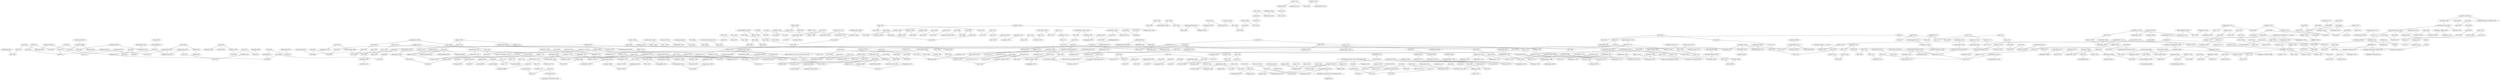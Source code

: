 strict graph "" {
	node [label="\N"];
	2	[id=2,
		label="Clinidium (Clinidium s. str.) 1813",
		level=4,
		pos="5673.9371799557985,6696.217286955455",
		weight=0];
	1244	[id=1244,
		label="Clinidium 1807",
		level=4,
		pos="5264.547742797236,6668.04474225631",
		weight=0];
	2 -- 1244	[level=4];
	2050	[id=2050,
		label="Paramantini 53070",
		level=2,
		pos="-4402.3359752163105,2531.9317570023386",
		weight=0];
	47	[id=47,
		label="Sphodromantis 12787",
		level=4,
		pos="-4629.294344720658,2848.3228243218127",
		weight=0];
	2050 -- 47	[level=4];
	707	[id=707,
		label="Hierodula 12768",
		level=2,
		pos="-4513.431861371944,3011.343912261891",
		weight=0];
	2050 -- 707	[level=2];
	1084	[id=1084,
		label="Rhombodera 12792",
		level=4,
		pos="-4335.476302050046,2920.229558223954",
		weight=0];
	2050 -- 1084	[level=4];
	1866	[id=1866,
		label="Mantinae 12744",
		level=2,
		pos="-3888.4305883769816,2011.7537731081045",
		weight=0];
	2050 -- 1866	[level=2];
	2052	[id=2052,
		label="Pteronymia 27617",
		level=4,
		pos="-8252.039576244848,22326.96120459913",
		weight=0];
	2703	[id=2703,
		label="None 69988",
		level=4,
		pos="-8130.991135744798,21946.731659995934",
		weight=0];
	2052 -- 2703	[level=4];
	2053	[id=2053,
		label="Polyphagidae 8284",
		level=4,
		pos="-1834.290462856807,2367.042347860406",
		weight=0];
	2122	[id=2122,
		label="None 8281",
		level=4,
		pos="-1436.777787373667,2334.5073906090274",
		weight=0];
	2053 -- 2122	[level=4];
	8	[id=8,
		label="Nymphalidae 12172",
		level=3,
		pos="-5708.299264494106,14822.547789519058",
		weight=0];
	373	[id=373,
		label="None 69942",
		level=3,
		pos="-5779.268136330115,14163.452107115085",
		weight=0];
	8 -- 373	[level=3];
	1040	[id=1040,
		label="None 12171",
		level=3,
		pos="-5627.804457349107,15534.95908157055",
		weight=0];
	8 -- 1040	[level=3];
	9	[id=9,
		label="None 7719",
		level=3,
		pos="-6470.219999966745,4288.008837697324",
		weight=0];
	1250	[id=1250,
		label="Parastacidae 6665",
		level=3,
		pos="-6375.653501686899,3835.971921357145",
		weight=0];
	9 -- 1250	[level=3];
	1310	[id=1310,
		label="None 7721",
		level=3,
		pos="-6606.7684845968115,4755.749014053163",
		weight=0];
	9 -- 1310	[level=3];
	2059	[id=2059,
		label="None 11239",
		level=3,
		pos="1775.6797446729493,12400.786527098038",
		weight=0];
	1176	[id=1176,
		label="None 22065",
		level=3,
		pos="1630.1714212754878,12841.162019848445",
		weight=0];
	2059 -- 1176	[level=3];
	1621	[id=1621,
		label="None 11241",
		level=3,
		pos="1899.230546622353,11947.622448989388",
		weight=0];
	2059 -- 1621	[level=3];
	2061	[id=2061,
		label="Cephalops (Semicephalops) 54939",
		level=2,
		pos="-1360.4135131774326,15464.472186509478",
		weight=0];
	2906	[id=2906,
		label="Cephalops 54644",
		level=2,
		pos="-1058.9577143153701,15031.301924850957",
		weight=0];
	2061 -- 2906	[level=2];
	14	[id=14,
		label="Phengodidae 9204",
		level=4,
		pos="4681.756339802597,10813.762755143409",
		weight=0];
	1903	[id=1903,
		label="None 9198",
		level=4,
		pos="4709.376232191771,10414.86614064934",
		weight=0];
	14 -- 1903	[level=4];
	15	[id=15,
		label="Bembidiina 200",
		level=2,
		pos="6809.965312477747,5523.523247186966",
		weight=0];
	352	[id=352,
		label="Bembidion 194",
		level=2,
		pos="7493.492556822896,5644.639998674988",
		weight=0];
	15 -- 352	[level=2];
	878	[id=878,
		label="Bembidiini 94",
		level=2,
		pos="6342.953684743431,5893.62554323517",
		weight=0];
	15 -- 878	[level=2];
	2063	[id=2063,
		label="None 9378",
		level=2,
		pos="7024.556774143612,8931.329823305026",
		weight=0];
	2189	[id=2189,
		label="Histeridae 9223",
		level=2,
		pos="6783.122226590775,8342.15490368426",
		weight=0];
	2063 -- 2189	[level=2];
	292	[id=292,
		label="None 9379",
		level=4,
		pos="7147.825088048809,9364.163527435056",
		weight=0];
	2063 -- 292	[level=4];
	683	[id=683,
		label="None 9388",
		level=2,
		pos="7174.729789566837,9532.996930546868",
		weight=0];
	2063 -- 683	[level=2];
	17	[id=17,
		label="None 69944",
		level=3,
		pos="-6001.462979434527,12892.523989467481",
		weight=0];
	2209	[id=2209,
		label="None 69946",
		level=3,
		pos="-6218.924864277241,12631.158745800716",
		weight=0];
	17 -- 2209	[level=3];
	2607	[id=2607,
		label="None 69943",
		level=3,
		pos="-5676.464043225286,13241.090287737828",
		weight=0];
	17 -- 2607	[level=3];
	18	[id=18,
		label="Dorylomorpha 54667",
		level=3,
		pos="-2308.138349301026,22469.558540863865",
		weight=0];
	1550	[id=1550,
		label="Tomosvaryellini 54666",
		level=1,
		pos="-2045.2449392521794,20806.702047125942",
		weight=0];
	18 -- 1550	[level=3];
	1977	[id=1977,
		label="None 56874",
		level=3,
		pos="-2576.0308657808746,24127.523366777397",
		weight=0];
	18 -- 1977	[level=3];
	19	[id=19,
		label="Amphibia 14993",
		level=3,
		pos="-927.5280983688277,-10341.203063842364",
		weight=0];
	2420	[id=2420,
		label="None 14994",
		level=3,
		pos="-714.1956559635631,-10905.828394214504",
		weight=0];
	19 -- 2420	[level=3];
	1377	[id=1377,
		label="Tetrapoda 14987",
		level=3,
		pos="-1159.2013664110002,-9806.251052906793",
		weight=0];
	19 -- 1377	[level=3];
	2075	[id=2075,
		label="Octopodiformes 19405",
		level=3,
		pos="-2098.776540666451,-6262.606396456653",
		weight=0];
	2532	[id=2532,
		label="Octopoda 20083",
		level=3,
		pos="-2279.775724961323,-5815.885356676372",
		weight=0];
	2075 -- 2532	[level=3];
	1447	[id=1447,
		label="Neocoleoidea 19403",
		level=3,
		pos="-1920.3339705705214,-6752.435200759987",
		weight=0];
	2075 -- 1447	[level=3];
	28	[id=28,
		label="Leptothorax 22760",
		level=4,
		pos="3666.680394065664,12627.591404400056",
		weight=0];
	702	[id=702,
		label="Formicoxenini 22449",
		level=4,
		pos="3329.081484189576,12321.417217570894",
		weight=0];
	28 -- 702	[level=4];
	2076	[id=2076,
		label="None 76416",
		level=2,
		pos="-6463.839065716213,20514.72978586259",
		weight=0];
	2504	[id=2504,
		label="None 76418",
		level=2,
		pos="-6657.6925423964685,21272.226791634333",
		weight=0];
	2076 -- 2504	[level=2];
	1915	[id=1915,
		label="None 76414",
		level=2,
		pos="-6316.507040421762,19771.165448742137",
		weight=0];
	2076 -- 1915	[level=2];
	2077	[id=2077,
		label="None 22023",
		level=3,
		pos="182.59911430309143,11943.035179700959",
		weight=0];
	507	[id=507,
		label="Apocrita 11162",
		level=3,
		pos="325.8668040174054,12437.74720601983",
		weight=0];
	2077 -- 507	[level=3];
	1764	[id=1764,
		label="None 22021",
		level=3,
		pos="36.28990454937815,11399.901689453745",
		weight=0];
	2077 -- 1764	[level=3];
	2080	[id=2080,
		label="Mammalia 15040",
		level=3,
		pos="-3429.1471238379686,-20557.76266313114",
		weight=0];
	792	[id=792,
		label="None 15990",
		level=3,
		pos="-3471.719080138603,-21414.623818346197",
		weight=0];
	2080 -- 792	[level=3];
	893	[id=893,
		label="Cynodontia 15030",
		level=3,
		pos="-3384.1255761564253,-19715.231473705237",
		weight=0];
	2080 -- 893	[level=3];
	35	[id=35,
		label="None 28922",
		level=3,
		pos="7965.03695002775,8477.327486938982",
		weight=0];
	739	[id=739,
		label="None 28923",
		level=3,
		pos="7847.441450465472,8021.585542116722",
		weight=0];
	35 -- 739	[level=3];
	783	[id=783,
		label="None 28921",
		level=4,
		pos="8048.585630466558,8877.483503164334",
		weight=0];
	35 -- 783	[level=4];
	2084	[id=2084,
		label="None 14979",
		level=3,
		pos="-1357.2500789806866,-5677.445864581831",
		weight=0];
	188	[id=188,
		label="None 14980",
		level=3,
		pos="-1299.7799991944332,-6135.33903896145",
		weight=0];
	2084 -- 188	[level=3];
	2835	[id=2835,
		label="None 14978",
		level=3,
		pos="-923.411543107826,-5648.483388821206",
		weight=0];
	2084 -- 2835	[level=3];
	38	[id=38,
		label="Staphylininae 9810",
		level=3,
		pos="6583.357385098369,15489.744769894549",
		weight=0];
	447	[id=447,
		label="Staphylinini 10249",
		level=4,
		pos="6660.136612760871,16168.94354630871",
		weight=0];
	38 -- 447	[level=4];
	782	[id=782,
		label="None 9809",
		level=3,
		pos="6501.23060064272,14737.721781776401",
		weight=0];
	38 -- 782	[level=3];
	2086	[id=2086,
		label="None 9392",
		level=2,
		pos="7224.53747942699,10528.236034188212",
		weight=0];
	2133	[id=2133,
		label="Histerini 9393",
		level=4,
		pos="7363.051479643454,10903.44598755909",
		weight=0];
	2086 -- 2133	[level=4];
	156	[id=156,
		label="Histerinae 9390",
		level=2,
		pos="7184.672111796141,10022.798095113281",
		weight=0];
	2086 -- 156	[level=2];
	2925	[id=2925,
		label="Hetaeriinae 9394",
		level=2,
		pos="7206.432654966099,11027.826606518733",
		weight=0];
	2086 -- 2925	[level=2];
	40	[id=40,
		label="None 69976",
		level=3,
		pos="-7627.283182451403,20075.933523746993",
		weight=0];
	2379	[id=2379,
		label="Godyridina 27584",
		level=3,
		pos="-7868.72879640741,20545.636327393775",
		weight=0];
	40 -- 2379	[level=3];
	2722	[id=2722,
		label="None 69975",
		level=3,
		pos="-7440.701654421308,19506.1163304449",
		weight=0];
	40 -- 2722	[level=3];
	1245	[id=1245,
		label="Dircennina 27583",
		level=3,
		pos="-7673.511259544132,20589.111725082148",
		weight=0];
	40 -- 1245	[level=3];
	41	[id=41,
		label="Apicotermitinae 11562",
		level=4,
		pos="-2768.2681540252806,721.150692620671",
		weight=0];
	271	[id=271,
		label="Termitidae 11375",
		level=2,
		pos="-2477.91200783359,992.3166862934429",
		weight=0];
	41 -- 271	[level=4];
	2090	[id=2090,
		label="Araneomorphae 2642",
		level=1,
		pos="-4340.816726450551,-382.96278070389945",
		weight=0];
	2717	[id=2717,
		label="None 2645",
		level=1,
		pos="-4950.871486539519,-191.36779844741636",
		weight=0];
	2090 -- 2717	[level=1];
	1966	[id=1966,
		label="None 2640",
		level=1,
		pos="-3817.4472948058087,-743.2245569352185",
		weight=0];
	2090 -- 1966	[level=1];
	2091	[id=2091,
		label="Eubagini 70247",
		level=4,
		pos="-6278.770472432347,13373.070976556612",
		weight=0];
	1362	[id=1362,
		label="Biblidinae 69947",
		level=4,
		pos="-6339.748496339622,12944.052475557406",
		weight=0];
	2091 -- 1362	[level=4];
	50	[id=50,
		label="None 15975",
		level=3,
		pos="-3489.446023866923,-27877.634833710756",
		weight=0];
	301	[id=301,
		label="None 15974",
		level=3,
		pos="-3500.1883506460067,-26931.57918541969",
		weight=0];
	50 -- 301	[level=3];
	2007	[id=2007,
		label="Artiodactyla 15976",
		level=3,
		pos="-3438.542038668898,-28784.25094197709",
		weight=0];
	50 -- 2007	[level=3];
	51	[id=51,
		label="None 20598",
		level=3,
		pos="5574.0745691088405,-54.34362937231856",
		weight=0];
	52	[id=52,
		label="None 20600",
		level=3,
		pos="6063.2737650265935,131.58425570143248",
		weight=0];
	51 -- 52	[level=3];
	2406	[id=2406,
		label="None 20596",
		level=3,
		pos="5122.9572904154,-318.11723896843307",
		weight=0];
	51 -- 2406	[level=3];
	2856	[id=2856,
		label="None 20602",
		level=3,
		pos="6579.222585168037,233.8821545672605",
		weight=0];
	52 -- 2856	[level=3];
	53	[id=53,
		label="Xanthopygina 10259",
		level=4,
		pos="6729.56306287422,16765.65307245737",
		weight=0];
	53 -- 447	[level=4];
	59	[id=59,
		label="Danainae 12187",
		level=3,
		pos="-6107.458302358213,14735.90347872123",
		weight=0];
	59 -- 373	[level=3];
	394	[id=394,
		label="Ithomiini 27570",
		level=3,
		pos="-6416.999380321864,15882.686203683224",
		weight=0];
	59 -- 394	[level=3];
	2112	[id=2112,
		label="Chalarinae 54640",
		level=3,
		pos="-1309.582730525628,15088.249525697383",
		weight=0];
	130	[id=130,
		label="Chalarus 54671",
		level=4,
		pos="-1041.44078125291,14887.451128432052",
		weight=0];
	2112 -- 130	[level=4];
	2397	[id=2397,
		label="None 54672",
		level=4,
		pos="-1197.734950514999,14765.165424813964",
		weight=0];
	2112 -- 2397	[level=4];
	1917	[id=1917,
		label="Pipunculidae 10524",
		level=1,
		pos="-1461.424737127741,15792.125933254143",
		weight=0];
	2112 -- 1917	[level=3];
	65	[id=65,
		label="Chordeumatida 8155",
		level=4,
		pos="-2416.8551605891807,-3196.418596595783",
		weight=0];
	2450	[id=2450,
		label="Nematophora 8152",
		level=4,
		pos="-2129.2905757762687,-3474.4592784306724",
		weight=0];
	65 -- 2450	[level=4];
	2115	[id=2115,
		label="None 76498",
		level=2,
		pos="-7523.346596252184,24451.246707968494",
		weight=0];
	2326	[id=2326,
		label="None 76500",
		level=2,
		pos="-7738.637174110125,25007.8784882468",
		weight=0];
	2115 -- 2326	[level=2];
	1675	[id=1675,
		label="Aporiina 76425",
		level=2,
		pos="-7329.370949145121,23871.63634500854",
		weight=0];
	2115 -- 1675	[level=2];
	2116	[id=2116,
		label="None 8241",
		level=1,
		pos="-126.55052152010217,2682.3264298617305",
		weight=0];
	2579	[id=2579,
		label="Neoptera 8267",
		level=1,
		pos="-72.03856617512923,589.7912020879339",
		weight=0];
	2116 -- 2579	[level=1];
	2842	[id=2842,
		label="Hemipteroid Assemblage 8242",
		level=2,
		pos="260.89913719481643,2736.5470798403057",
		weight=0];
	2116 -- 2842	[level=2];
	1770	[id=1770,
		label="Endopterygota 8243",
		level=1,
		pos="-250.41284321770075,4505.626502591878",
		weight=0];
	2116 -- 1770	[level=1];
	2120	[id=2120,
		label="Tenebrionoidea 9093",
		level=4,
		pos="5647.289035030634,7092.322488309063",
		weight=0];
	2330	[id=2330,
		label="Cucujiformia 9088",
		level=4,
		pos="5301.9876081820985,6782.630257999527",
		weight=0];
	2120 -- 2330	[level=4];
	73	[id=73,
		label="None 9188",
		level=3,
		pos="4787.721143661112,9548.769311865999",
		weight=0];
	1285	[id=1285,
		label="Elateroidea 9084",
		level=3,
		pos="4835.781881322629,9155.16953022475",
		weight=0];
	73 -- 1285	[level=3];
	1821	[id=1821,
		label="None 9197",
		level=3,
		pos="4743.919506259874,10008.884089336825",
		weight=0];
	73 -- 1821	[level=3];
	74	[id=74,
		label="Staphylinidae 9621",
		level=3,
		pos="5966.05143937351,9567.055199529514",
		weight=0];
	443	[id=443,
		label="None 29359",
		level=3,
		pos="5856.891998009659,8524.757257079178",
		weight=0];
	74 -- 443	[level=3];
	772	[id=772,
		label="None 9774",
		level=3,
		pos="6116.451696445778,10725.452465805909",
		weight=0];
	74 -- 772	[level=3];
	2121	[id=2121,
		label="Dalceridae 12299",
		level=3,
		pos="-4354.31021479441,12550.059528232996",
		weight=0];
	2210	[id=2210,
		label="Acraginae 29608",
		level=4,
		pos="-4218.97616999706,12172.706684671952",
		weight=0];
	2121 -- 2210	[level=4];
	1641	[id=1641,
		label="Zygaenoidea 12056",
		level=3,
		pos="-4045.0080421054095,12881.532832043004",
		weight=0];
	2121 -- 1641	[level=3];
	160	[id=160,
		label="Blattidae 8282",
		level=4,
		pos="-1778.007194310324,2556.618989101923",
		weight=0];
	2122 -- 160	[level=4];
	1553	[id=1553,
		label="Blattaria 8214",
		level=2,
		pos="-1244.0334510044827,1973.6466421090956",
		weight=0];
	2122 -- 1553	[level=4];
	2123	[id=2123,
		label="Caprinae 51161",
		level=4,
		pos="-4927.068553766966,-26865.768567917577",
		weight=0];
	714	[id=714,
		label="None 51160",
		level=3,
		pos="-4729.019990608619,-27247.610786673496",
		weight=0];
	2123 -- 714	[level=4];
	1937	[id=1937,
		label="Fossil Caprinae 52476",
		level=4,
		pos="-4604.205142321871,-27100.45192822652",
		weight=0];
	2123 -- 1937	[level=4];
	2125	[id=2125,
		label="None 76510",
		level=2,
		pos="-8191.202715317467,26062.308267044653",
		weight=0];
	2150	[id=2150,
		label="None 76516",
		level=2,
		pos="-8475.687292305676,26514.22896714176",
		weight=0];
	2125 -- 2150	[level=2];
	2402	[id=2402,
		label="None 76508",
		level=2,
		pos="-7964.453080365735,25550.37911159911",
		weight=0];
	2125 -- 2402	[level=2];
	2129	[id=2129,
		label="None 69974",
		level=3,
		pos="-7182.581264815907,18628.51684222325",
		weight=0];
	2129 -- 2722	[level=3];
	2928	[id=2928,
		label="None 69973",
		level=3,
		pos="-6950.025606508537,17795.95823912543",
		weight=0];
	2129 -- 2928	[level=3];
	85	[id=85,
		label="Eremiaphila 12603",
		level=2,
		pos="-3553.891853263135,1884.351446325598",
		weight=0];
	2389	[id=2389,
		label="Eremiaphilidae 12497",
		level=2,
		pos="-3284.095549986728,1347.8377766949313",
		weight=0];
	85 -- 2389	[level=2];
	2135	[id=2135,
		label="None 12410",
		level=4,
		pos="-3087.296867174586,11526.684192938978",
		weight=0];
	1129	[id=1129,
		label="Prodoxidae 11872",
		level=3,
		pos="-2891.0019764275844,11149.528432603398",
		weight=0];
	2135 -- 1129	[level=4];
	1944	[id=1944,
		label="Lampronia 12411",
		level=4,
		pos="-3172.5303345280863,11912.592852667112",
		weight=0];
	2135 -- 1944	[level=4];
	89	[id=89,
		label="None 20579",
		level=3,
		pos="4353.893562614531,-1028.9984133105484",
		weight=0];
	1611	[id=1611,
		label="Embryophytes 20582",
		level=3,
		pos="4716.170744492664,-647.7261265585602",
		weight=0];
	89 -- 1611	[level=3];
	1816	[id=1816,
		label="None 20577",
		level=3,
		pos="4031.7879103565715,-1448.9433053600872",
		weight=0];
	89 -- 1816	[level=3];
	2141	[id=2141,
		label="None 13279",
		level=3,
		pos="-1478.817591273189,1193.806452483643",
		weight=0];
	94	[id=94,
		label="Caelifera 13316",
		level=3,
		pos="-1020.1134545695872,1183.5602637581758",
		weight=0];
	2141 -- 94	[level=3];
	150	[id=150,
		label="None 13281",
		level=3,
		pos="-1778.3517560993018,836.2464391810099",
		weight=0];
	2141 -- 150	[level=3];
	1117	[id=1117,
		label="Orthoptera 8250",
		level=3,
		pos="-590.826383556019,1016.9212676967531",
		weight=0];
	94 -- 1117	[level=3];
	2144	[id=2144,
		label="Rhene 2907",
		level=4,
		pos="-11702.06221874627,-7188.767642530688",
		weight=0];
	2244	[id=2244,
		label="None 2874",
		level=2,
		pos="-11873.961883727603,-7536.627024494349",
		weight=0];
	2144 -- 2244	[level=4];
	2145	[id=2145,
		label="Strongylognathus 22734",
		level=4,
		pos="3333.6205330539533,12294.05311557587",
		weight=0];
	2161	[id=2161,
		label="Tetramoriini 22440",
		level=4,
		pos="3547.8491257758997,12107.883146910975",
		weight=0];
	2145 -- 2161	[level=4];
	2147	[id=2147,
		label="Eutheria 15997",
		level=3,
		pos="-3586.269271713248,-23850.58232868074",
		weight=0];
	1162	[id=1162,
		label="None 15995",
		level=3,
		pos="-3542.0858850043,-23038.362472748813",
		weight=0];
	2147 -- 1162	[level=3];
	2013	[id=2013,
		label="None 15955",
		level=3,
		pos="-3686.5331114471524,-24695.693370460856",
		weight=0];
	2147 -- 2013	[level=3];
	726	[id=726,
		label="None 76518",
		level=2,
		pos="-8695.180985584468,26994.73839257262",
		weight=0];
	2150 -- 726	[level=2];
	2153	[id=2153,
		label="Diptera 8226",
		level=1,
		pos="-1008.6345066001923,10171.275195351393",
		weight=0];
	2724	[id=2724,
		label="None 8225",
		level=1,
		pos="-905.0663064326016,9454.261101803213",
		weight=0];
	2153 -- 2724	[level=1];
	1321	[id=1321,
		label="None 23880",
		level=1,
		pos="-1121.7562540596682,10898.985323628527",
		weight=0];
	2153 -- 1321	[level=1];
	106	[id=106,
		label="None 76380",
		level=3,
		pos="-5975.974337066909,15801.429043416127",
		weight=0];
	2625	[id=2625,
		label="None 76381",
		level=4,
		pos="-6181.541343835354,16149.04244055376",
		weight=0];
	106 -- 2625	[level=4];
	1844	[id=1844,
		label="None 76379",
		level=3,
		pos="-6005.770973963022,16244.462940572554",
		weight=0];
	106 -- 1844	[level=3];
	107	[id=107,
		label="None 2542",
		level=1,
		pos="-1825.2763296239423,-2368.1836781206016",
		weight=0];
	183	[id=183,
		label="None 2543",
		level=1,
		pos="-2302.7875095326935,-1934.5137772525118",
		weight=0];
	107 -- 183	[level=1];
	1720	[id=1720,
		label="Arachnida 2536",
		level=1,
		pos="-1344.8523161024025,-2879.0044608470953",
		weight=0];
	107 -- 1720	[level=1];
	2155	[id=2155,
		label="Menemerus 3020",
		level=4,
		pos="-11581.79735810476,-8150.976792994604",
		weight=0];
	1960	[id=1960,
		label="None 3018",
		level=4,
		pos="-11209.932710515131,-8018.459468739296",
		weight=0];
	2155 -- 1960	[level=4];
	110	[id=110,
		label="Maevia 3031",
		level=4,
		pos="-12411.905113678047,-7413.335258714613",
		weight=0];
	927	[id=927,
		label="Other Maevia 4504",
		level=4,
		pos="-12452.881952150006,-7018.657753361249",
		weight=0];
	110 -- 927	[level=4];
	1510	[id=1510,
		label="None 3027",
		level=3,
		pos="-12343.349810547295,-7814.9029495773175",
		weight=0];
	110 -- 1510	[level=4];
	2159	[id=2159,
		label="None 22016",
		level=3,
		pos="-384.51735028892824,9137.641945341024",
		weight=0];
	2250	[id=2250,
		label="None 22018",
		level=3,
		pos="-306.39339399846097,9717.056647314505",
		weight=0];
	2159 -- 2250	[level=3];
	1077	[id=1077,
		label="None 22014",
		level=3,
		pos="-446.5211710152046,8549.568610643071",
		weight=0];
	2159 -- 1077	[level=3];
	112	[id=112,
		label="Zoantharia 17643",
		level=3,
		pos="1935.3530451308443,-4594.880630666502",
		weight=0];
	2418	[id=2418,
		label="None 17645",
		level=3,
		pos="2218.6077822738707,-4998.261126371329",
		weight=0];
	112 -- 2418	[level=3];
	383	[id=383,
		label="Anthozoa 17634",
		level=3,
		pos="1640.189798310054,-4204.105370244339",
		weight=0];
	112 -- 383	[level=3];
	2160	[id=2160,
		label="Isoptera 8212",
		level=2,
		pos="-1282.649143630861,1777.8652254949004",
		weight=0];
	167	[id=167,
		label="Dictyoptera 8253",
		level=2,
		pos="-869.529892009778,1771.9330500146482",
		weight=0];
	2160 -- 167	[level=2];
	2490	[id=2490,
		label="None 11373",
		level=2,
		pos="-1794.4115026371273,1813.2168871846718",
		weight=0];
	2160 -- 2490	[level=2];
	114	[id=114,
		label="Reptiliomorpha 14988",
		level=3,
		pos="-1658.0209437726699,-9799.222797112889",
		weight=0];
	114 -- 1377	[level=3];
	1536	[id=1536,
		label="None 14989",
		level=3,
		pos="-2152.5346768884074,-9971.94852861848",
		weight=0];
	114 -- 1536	[level=3];
	433	[id=433,
		label="myrmicine tribe group 22466",
		level=3,
		pos="3227.0550176312595,11796.958574307999",
		weight=0];
	2161 -- 433	[level=4];
	2162	[id=2162,
		label="Morion 28918",
		level=4,
		pos="8262.07675747338,9215.919617592472",
		weight=0];
	2162 -- 783	[level=4];
	2163	[id=2163,
		label="Cubitermes group 11597",
		level=4,
		pos="-4309.047254060479,575.5134753621886",
		weight=0];
	1554	[id=1554,
		label="None 11596",
		level=4,
		pos="-3911.613586405065,487.5655667873058",
		weight=0];
	2163 -- 1554	[level=4];
	118	[id=118,
		label="None 7700",
		level=3,
		pos="-6657.795950304403,4357.397645866468",
		weight=0];
	936	[id=936,
		label="None 7701",
		level=4,
		pos="-6977.7785513483705,4617.784556396483",
		weight=0];
	118 -- 936	[level=4];
	118 -- 1250	[level=3];
	119	[id=119,
		label="Adephaga 8875",
		level=2,
		pos="3574.7085716645975,7152.407956052187",
		weight=0];
	2302	[id=2302,
		label="None 8865",
		level=2,
		pos="3195.21182011694,7695.268249342406",
		weight=0];
	119 -- 2302	[level=2];
	1869	[id=1869,
		label="None 29300",
		level=2,
		pos="3960.3160544247417,6586.409506462356",
		weight=0];
	119 -- 1869	[level=2];
	2167	[id=2167,
		label="Athenaria 17706",
		level=3,
		pos="3636.169934633111,-7016.290756914346",
		weight=0];
	367	[id=367,
		label="Edwardsiidae 17710",
		level=4,
		pos="3962.142051863981,-7179.782135029127",
		weight=0];
	2167 -- 367	[level=4];
	826	[id=826,
		label="Nynantheae 17673",
		level=3,
		pos="3373.871108979332,-6739.476710761401",
		weight=0];
	2167 -- 826	[level=3];
	2169	[id=2169,
		label="Heliophaninae 2850",
		level=2,
		pos="-10806.64984296658,-7521.711993531346",
		weight=0];
	2405	[id=2405,
		label="Phintella 2989",
		level=4,
		pos="-10856.856035539147,-7913.908321339531",
		weight=0];
	2169 -- 2405	[level=4];
	2476	[id=2476,
		label="Pseudicius 2984",
		level=2,
		pos="-10708.813221888262,-8028.076880831486",
		weight=0];
	2169 -- 2476	[level=2];
	620	[id=620,
		label="None 2849",
		level=2,
		pos="-10850.336378825132,-6879.302501202223",
		weight=0];
	2169 -- 620	[level=2];
	2910	[id=2910,
		label="Icius 2983",
		level=4,
		pos="-10500.489836591738,-7732.010795023113",
		weight=0];
	2169 -- 2910	[level=4];
	1583	[id=1583,
		label="Heliophanus 2982",
		level=2,
		pos="-10554.559290227464,-7927.0954648841835",
		weight=0];
	2169 -- 1583	[level=2];
	122	[id=122,
		label="None 6453",
		level=2,
		pos="-1263.8165525349573,-1216.1833977922056",
		weight=0];
	340	[id=340,
		label="Copepoda 6246",
		level=2,
		pos="-973.3724300568076,-1693.0895252924922",
		weight=0];
	122 -- 340	[level=2];
	807	[id=807,
		label="Poecilostomatoida 6459",
		level=2,
		pos="-1756.6776231600493,-1096.5813811485982",
		weight=0];
	122 -- 807	[level=2];
	1021	[id=1021,
		label="Harpacticoida 6458",
		level=4,
		pos="-1583.4350310100558,-997.1222670770658",
		weight=0];
	122 -- 1021	[level=4];
	1565	[id=1565,
		label="Siphonostomatoida 6461",
		level=4,
		pos="-1638.5098278283137,-1255.7260842406176",
		weight=0];
	122 -- 1565	[level=4];
	123	[id=123,
		label="Oleriina 27582",
		level=4,
		pos="-7469.388395844183,19795.82328547014",
		weight=0];
	123 -- 2722	[level=4];
	1624	[id=1624,
		label="Oleria 27611",
		level=4,
		pos="-7464.9748882361555,20196.06495156421",
		weight=0];
	123 -- 1624	[level=4];
	2171	[id=2171,
		label="None 14961",
		level=3,
		pos="-2772.716147866325,-12932.281553054581",
		weight=0];
	953	[id=953,
		label="Sphenacodontia 14963",
		level=3,
		pos="-2870.1759410532495,-13606.0680877609",
		weight=0];
	2171 -- 953	[level=3];
	1128	[id=1128,
		label="None 14959",
		level=3,
		pos="-2662.229877091161,-12280.41895347705",
		weight=0];
	2171 -- 1128	[level=3];
	2173	[id=2173,
		label="Romeriida 14862",
		level=3,
		pos="-2011.0901578337757,-10396.66809907137",
		weight=0];
	911	[id=911,
		label="Reptilia 14846",
		level=3,
		pos="-1968.8918182051204,-10028.424801753727",
		weight=0];
	2173 -- 911	[level=3];
	990	[id=990,
		label="None 14864",
		level=3,
		pos="-1795.1724229779231,-9929.345009947878",
		weight=0];
	2173 -- 990	[level=3];
	127	[id=127,
		label="Actinomycetales 59965",
		level=4,
		pos="4391.599485775599,-5627.550338917077",
		weight=0];
	442	[id=442,
		label="Actinobacteria 59583",
		level=3,
		pos="4050.029600477294,-5403.728645221893",
		weight=0];
	127 -- 442	[level=4];
	924	[id=924,
		label="Micrococcineae 60034",
		level=4,
		pos="4359.498109858611,-6025.3532139141835",
		weight=0];
	127 -- 924	[level=4];
	129	[id=129,
		label="None 20707",
		level=3,
		pos="14361.83829918309,-7102.160595184137",
		weight=0];
	885	[id=885,
		label="None 27068",
		level=3,
		pos="14928.651183140175,-7104.189904833998",
		weight=0];
	129 -- 885	[level=3];
	1314	[id=1314,
		label="None 20705",
		level=3,
		pos="13819.882622062763,-7240.8860190066",
		weight=0];
	129 -- 1314	[level=3];
	2181	[id=2181,
		label="None 9775",
		level=3,
		pos="6223.178626871449,11288.006936975567",
		weight=0];
	2181 -- 772	[level=3];
	1203	[id=1203,
		label="None 9776",
		level=3,
		pos="6348.655052109301,11948.937828347469",
		weight=0];
	2181 -- 1203	[level=3];
	134	[id=134,
		label="Fraus 11785",
		level=4,
		pos="-3925.6565546818433,15821.501664344418",
		weight=0];
	1833	[id=1833,
		label="None 11784",
		level=4,
		pos="-3620.4460841316463,15562.736409586596",
		weight=0];
	134 -- 1833	[level=4];
	136	[id=136,
		label="Buthidae 6082",
		level=4,
		pos="-4491.482548350659,-1472.3052258109406",
		weight=0];
	1949	[id=1949,
		label="Buthoidea 6151",
		level=4,
		pos="-4279.405473768732,-1133.1818896836107",
		weight=0];
	136 -- 1949	[level=4];
	2188	[id=2188,
		label="Chalcoscirtus 2933",
		level=4,
		pos="-11528.103010277136,-5210.338478145597",
		weight=0];
	2584	[id=2584,
		label="None 2923",
		level=2,
		pos="-11748.16848388602,-5545.883488111122",
		weight=0];
	2188 -- 2584	[level=4];
	1418	[id=1418,
		label="None 9221",
		level=2,
		pos="6678.396947777723,7624.020630992529",
		weight=0];
	2189 -- 1418	[level=2];
	2191	[id=2191,
		label="Zorotypus s.l. 27785",
		level=4,
		pos="-464.690724339469,1685.3201031983328",
		weight=0];
	382	[id=382,
		label="Zorotypus (Zorotypus) 27787",
		level=4,
		pos="-709.2317940335003,2008.767703327568",
		weight=0];
	2191 -- 382	[level=4];
	1970	[id=1970,
		label="Zoraptera 8252",
		level=3,
		pos="-307.80627311367203,1386.829673185188",
		weight=0];
	2191 -- 1970	[level=4];
	144	[id=144,
		label="euasterids 20721",
		level=3,
		pos="16298.31717602376,-6022.501144103142",
		weight=0];
	2860	[id=2860,
		label="Asterids 20704",
		level=3,
		pos="16141.059109305323,-6535.211217402472",
		weight=0];
	144 -- 2860	[level=3];
	1366	[id=1366,
		label="euasterids I (lamiids) 20722",
		level=3,
		pos="16498.509353054105,-5555.765428804538",
		weight=0];
	144 -- 1366	[level=3];
	145	[id=145,
		label="Muscomorpha 10453",
		level=1,
		pos="-1840.5830728321312,15537.65413819612",
		weight=0];
	2740	[id=2740,
		label="None 10457",
		level=1,
		pos="-1830.2445535230404,16148.094013375183",
		weight=0];
	145 -- 2740	[level=1];
	1591	[id=1591,
		label="Brachycera 10500",
		level=1,
		pos="-1773.3126181982561,14919.082274120763",
		weight=0];
	145 -- 1591	[level=1];
	148	[id=148,
		label="attine tribe group 22464",
		level=3,
		pos="3047.8904962565775,12150.330727079505",
		weight=0];
	2520	[id=2520,
		label="Attini 22435",
		level=4,
		pos="3294.7051780754664,12650.878095154148",
		weight=0];
	148 -- 2520	[level=4];
	1474	[id=1474,
		label="Myrmicinae 22221",
		level=3,
		pos="2964.513870504013,11466.608206100072",
		weight=0];
	148 -- 1474	[level=3];
	2197	[id=2197,
		label="Polydesmida 8160",
		level=4,
		pos="-2228.7864583793553,-3265.1472044564516",
		weight=0];
	1890	[id=1890,
		label="Eugnatha 8151",
		level=3,
		pos="-1833.266631551191,-3205.447481488505",
		weight=0];
	2197 -- 1890	[level=4];
	2043	[id=2043,
		label="None 13283",
		level=3,
		pos="-2145.39996490668,540.5194839608688",
		weight=0];
	150 -- 2043	[level=3];
	2198	[id=2198,
		label="Enicocephalidae 10899",
		level=4,
		pos="2789.7809009228495,3311.9487759756257",
		weight=0];
	2276	[id=2276,
		label="Enicocephalomorpha 10807",
		level=4,
		pos="2396.2978205787244,3240.9885817014365",
		weight=0];
	2198 -- 2276	[level=4];
	155	[id=155,
		label="None 69984",
		level=4,
		pos="-8307.040760214762,21306.735428569904",
		weight=0];
	621	[id=621,
		label="None 69979",
		level=3,
		pos="-8013.549882794436,21033.632979653754",
		weight=0];
	155 -- 621	[level=4];
	2046	[id=2046,
		label="Greta 27622",
		level=4,
		pos="-8701.710159420923,21247.320807995417",
		weight=0];
	155 -- 2046	[level=4];
	156 -- 683	[level=2];
	2206	[id=2206,
		label="None 14886",
		level=3,
		pos="-1683.2815416219328,-12830.475137093299",
		weight=0];
	1456	[id=1456,
		label="None 14888",
		level=3,
		pos="-1655.2750708501483,-13283.812397052317",
		weight=0];
	2206 -- 1456	[level=3];
	1697	[id=1697,
		label="Archosauromorpha 14916",
		level=3,
		pos="-1760.732989180262,-12384.407764612562",
		weight=0];
	2206 -- 1697	[level=3];
	161	[id=161,
		label="Dinosauria 14883",
		level=3,
		pos="-968.6839063648763,-19875.306151759913",
		weight=0];
	2896	[id=2896,
		label="Saurischia 15724",
		level=3,
		pos="-920.2335009621852,-20369.793994626005",
		weight=0];
	161 -- 2896	[level=3];
	1932	[id=1932,
		label="None 14881",
		level=3,
		pos="-1018.9528240030472,-19391.40462318834",
		weight=0];
	161 -- 1932	[level=3];
	2209 -- 1362	[level=4];
	163	[id=163,
		label="Gnathostomata 14843",
		level=3,
		pos="174.72915328264656,-4696.366836824665",
		weight=0];
	1219	[id=1219,
		label="Node 3 14840",
		level=3,
		pos="196.0610948187056,-5137.392708972195",
		weight=0];
	163 -- 1219	[level=3];
	1370	[id=1370,
		label="Node 1 14919",
		level=3,
		pos="-261.0448772463883,-4720.733887646202",
		weight=0];
	163 -- 1370	[level=3];
	1773	[id=1773,
		label="Acraga 29609",
		level=4,
		pos="-4223.924188061679,11772.771951091034",
		weight=0];
	2210 -- 1773	[level=4];
	2213	[id=2213,
		label="None 14871",
		level=3,
		pos="-1275.191591508802,-16980.526331251986",
		weight=0];
	339	[id=339,
		label="None 14873",
		level=3,
		pos="-1228.752275936241,-17455.966805210133",
		weight=0];
	2213 -- 339	[level=3];
	2597	[id=2597,
		label="None 14869",
		level=3,
		pos="-1319.4112054886095,-16508.166456278468",
		weight=0];
	2213 -- 2597	[level=3];
	505	[id=505,
		label="Mantodea 8213",
		level=2,
		pos="-1171.403189348899,2158.414668225372",
		weight=0];
	167 -- 505	[level=2];
	167 -- 2579	[level=2];
	167 -- 1553	[level=2];
	169	[id=169,
		label="Acontista 52964",
		level=4,
		pos="-3777.1110403681014,599.7580371672817",
		weight=0];
	2260	[id=2260,
		label="Acontiothespinae 52963",
		level=4,
		pos="-3450.266126236463,457.1229440357205",
		weight=0];
	169 -- 2260	[level=4];
	170	[id=170,
		label="None 14965",
		level=3,
		pos="-2957.042383958009,-14301.19484527967",
		weight=0];
	2457	[id=2457,
		label="None 14967",
		level=3,
		pos="-3035.190653531255,-15017.140777199329",
		weight=0];
	170 -- 2457	[level=3];
	170 -- 953	[level=3];
	2219	[id=2219,
		label="None 15028",
		level=3,
		pos="-3336.296151569855,-18888.132137919194",
		weight=0];
	223	[id=223,
		label="Theriodontia 15026",
		level=3,
		pos="-3285.183914824899,-18077.494224930844",
		weight=0];
	2219 -- 223	[level=3];
	2219 -- 893	[level=3];
	2220	[id=2220,
		label="None 15761",
		level=3,
		pos="-778.7609439364575,-21896.694003963785",
		weight=0];
	2863	[id=2863,
		label="None 15759",
		level=3,
		pos="-826.4947991348682,-21383.490874282325",
		weight=0];
	2220 -- 2863	[level=3];
	1399	[id=1399,
		label="Tetanurae 15763",
		level=3,
		pos="-729.4366459446276,-22414.042591228983",
		weight=0];
	2220 -- 1399	[level=3];
	173	[id=173,
		label="None 29358",
		level=3,
		pos="5423.1569266658025,11076.320039596709",
		weight=0];
	224	[id=224,
		label="Ptiliidae 9616",
		level=4,
		pos="5525.13118472066,11007.395491887173",
		weight=0];
	173 -- 224	[level=4];
	440	[id=440,
		label="Staphylinoidea 9076",
		level=3,
		pos="5749.874229833698,6894.818683811454",
		weight=0];
	173 -- 440	[level=3];
	2221	[id=2221,
		label="None 6719",
		level=3,
		pos="-8787.159460685052,2881.4828386784093",
		weight=0];
	2281	[id=2281,
		label="Procambarus 6720",
		level=4,
		pos="-8925.53941764303,2507.8463347963934",
		weight=0];
	2221 -- 2281	[level=4];
	1335	[id=1335,
		label="None 6718",
		level=3,
		pos="-8388.503376928584,3080.3719332592955",
		weight=0];
	2221 -- 1335	[level=3];
	2222	[id=2222,
		label="Pleocyemata 6650",
		level=3,
		pos="-4351.590723291394,600.0041731805186",
		weight=0];
	819	[id=819,
		label="Decapoda 6308",
		level=3,
		pos="-3725.8640542721773,225.84690995881817",
		weight=0];
	2222 -- 819	[level=3];
	2028	[id=2028,
		label="None 6652",
		level=3,
		pos="-5024.306758908741,1476.4466006256523",
		weight=0];
	2222 -- 2028	[level=3];
	176	[id=176,
		label="None 20626",
		level=3,
		pos="10289.477447332416,-2076.665102610213",
		weight=0];
	2280	[id=2280,
		label="Spermatopsida 20622",
		level=3,
		pos="9882.786204931419,-1560.6417377977566",
		weight=0];
	176 -- 2280	[level=3];
	1234	[id=1234,
		label="None 20628",
		level=3,
		pos="10697.737823696725,-2599.49018096072",
		weight=0];
	176 -- 1234	[level=3];
	179	[id=179,
		label="Amorphoscelis 12540",
		level=4,
		pos="-3324.5892133147927,3580.6978700391146",
		weight=0];
	2926	[id=2926,
		label="Amorphoscelinae 12539",
		level=4,
		pos="-3183.3911853922646,3115.2762897915527",
		weight=0];
	179 -- 2926	[level=4];
	180	[id=180,
		label="Camponotus 22316",
		level=4,
		pos="2801.836041227827,13322.157676892779",
		weight=0];
	2373	[id=2373,
		label="Camponotini 22300",
		level=4,
		pos="2696.1463765315157,12952.061164066621",
		weight=0];
	180 -- 2373	[level=4];
	2228	[id=2228,
		label="Engaeus 7724",
		level=4,
		pos="-6948.150564862678,5500.000506709878",
		weight=0];
	677	[id=677,
		label="None 7723",
		level=4,
		pos="-6780.562980615668,5137.173828231525",
		weight=0];
	2228 -- 677	[level=4];
	2230	[id=2230,
		label="Scleractinia 17653",
		level=3,
		pos="3012.2963407988227,-6616.853467155427",
		weight=0];
	2610	[id=2610,
		label="Caryophylliina 19161",
		level=3,
		pos="3243.499447088753,-7003.28013924893",
		weight=0];
	2230 -- 2610	[level=3];
	1075	[id=1075,
		label="None 17651",
		level=3,
		pos="2705.349946216955,-6270.142442514026",
		weight=0];
	2230 -- 1075	[level=3];
	653	[id=653,
		label="None 2545",
		level=1,
		pos="-2795.429763127426,-1515.235253319668",
		weight=0];
	183 -- 653	[level=1];
	187	[id=187,
		label="Synapsida 14845",
		level=3,
		pos="-2389.8054637521045,-11045.676626334389",
		weight=0];
	820	[id=820,
		label="Amniota 14990",
		level=3,
		pos="-2219.449624032012,-10468.365340061548",
		weight=0];
	187 -- 820	[level=3];
	1160	[id=1160,
		label="Eupelycosauria 14957",
		level=3,
		pos="-2535.6998468117517,-11651.22472124165",
		weight=0];
	187 -- 1160	[level=3];
	1787	[id=1787,
		label="None 14981",
		level=3,
		pos="-1273.8511200249504,-6625.069753947364",
		weight=0];
	188 -- 1787	[level=3];
	191	[id=191,
		label="None 52654",
		level=2,
		pos="-1589.3677941444116,2649.79444116125",
		weight=0];
	197	[id=197,
		label="None 52657",
		level=2,
		pos="-2169.2006298147994,2386.439670408912",
		weight=0];
	191 -- 197	[level=2];
	191 -- 505	[level=2];
	2239	[id=2239,
		label="solenopsidine tribe group 22465",
		level=3,
		pos="3078.739546879709,12443.893705170212",
		weight=0];
	777	[id=777,
		label="Solenopsidini 22438",
		level=4,
		pos="3059.7154501857576,13057.99827732007",
		weight=0];
	2239 -- 777	[level=4];
	939	[id=939,
		label="Stenammini 22437",
		level=4,
		pos="2888.885837243496,13027.150090308785",
		weight=0];
	2239 -- 939	[level=4];
	2239 -- 1474	[level=3];
	2474	[id=2474,
		label="Phidippus 2904",
		level=4,
		pos="-11941.526336494939,-7134.68566849059",
		weight=0];
	2244 -- 2474	[level=4];
	2725	[id=2725,
		label="Dendryphantinae 2854",
		level=2,
		pos="-11592.64263971451,-7019.841399786884",
		weight=0];
	2244 -- 2725	[level=2];
	1309	[id=1309,
		label="Dendryphantes 2887",
		level=2,
		pos="-11793.273055197513,-7021.463332703903",
		weight=0];
	2244 -- 1309	[level=2];
	2920	[id=2920,
		label="None 52659",
		level=2,
		pos="-2724.1694447644622,2220.052493625506",
		weight=0];
	197 -- 2920	[level=2];
	2356	[id=2356,
		label="None 11150",
		level=3,
		pos="-210.31788141913364,10287.35897401464",
		weight=0];
	2250 -- 2356	[level=3];
	2251	[id=2251,
		label="Entella (Entella) 53975",
		level=4,
		pos="-4005.2453868779025,2398.2592326925287",
		weight=0];
	711	[id=711,
		label="Entella 12510",
		level=4,
		pos="-3639.747163342809,2258.7321952892626",
		weight=0];
	2251 -- 711	[level=4];
	204	[id=204,
		label="Bacteroidetes 59602",
		level=2,
		pos="3574.258482177573,-6081.77799589822",
		weight=0];
	583	[id=583,
		label="Eubacteria 2",
		level=2,
		pos="3564.9017904338416,-5591.149384227108",
		weight=0];
	204 -- 583	[level=2];
	2252	[id=2252,
		label="Chroicopterinae 53024",
		level=3,
		pos="-3644.2152207942604,1738.733868578771",
		weight=0];
	2497	[id=2497,
		label="Mantidae 12494",
		level=2,
		pos="-3271.1013058835338,1288.9826543068484",
		weight=0];
	2252 -- 2497	[level=3];
	2252 -- 711	[level=4];
	2257	[id=2257,
		label="Myrmarachne 3120",
		level=1,
		pos="-10390.526083056697,-7962.490622261517",
		weight=0];
	1145	[id=1145,
		label="Synemosyninae 2843",
		level=1,
		pos="-10421.334723876109,-7403.608242705544",
		weight=0];
	2257 -- 1145	[level=1];
	2258	[id=2258,
		label="Hypherpes complex 51480",
		level=2,
		pos="7267.889702018507,8999.775853049885",
		weight=0];
	332	[id=332,
		label="Hypherpes 51354",
		level=2,
		pos="7464.189544562654,9459.40190460239",
		weight=0];
	2258 -- 332	[level=2];
	1609	[id=1609,
		label="Pterostichus 51895",
		level=2,
		pos="7131.230850752684,8516.592646447853",
		weight=0];
	2258 -- 1609	[level=2];
	211	[id=211,
		label="Rhopalocera 12026",
		level=2,
		pos="-5184.420569853141,15484.07202293233",
		weight=0];
	1102	[id=1102,
		label="Papilionoidea 12027",
		level=2,
		pos="-5548.725468382983,16196.8344953563",
		weight=0];
	211 -- 1102	[level=2];
	1981	[id=1981,
		label="None 12025",
		level=2,
		pos="-4849.69666892772,14801.46538470767",
		weight=0];
	211 -- 1981	[level=2];
	212	[id=212,
		label="Trechitae 90",
		level=2,
		pos="5810.8165814482745,5777.315809192194",
		weight=0];
	2844	[id=2844,
		label="None 89",
		level=2,
		pos="5279.432654587398,5514.727321051702",
		weight=0];
	212 -- 2844	[level=2];
	212 -- 878	[level=2];
	1411	[id=1411,
		label="Acanthopidae 52959",
		level=3,
		pos="-3058.0503500245295,865.1578517672676",
		weight=0];
	2260 -- 1411	[level=4];
	218	[id=218,
		label="Ptycta 35174",
		level=2,
		pos="4616.388637154707,5223.745835869783",
		weight=0];
	1542	[id=1542,
		label="Ptyctini 50650",
		level=2,
		pos="4154.238305154211,5033.549306044805",
		weight=0];
	218 -- 1542	[level=2];
	2266	[id=2266,
		label="None 51154",
		level=3,
		pos="-4592.076686506585,-27724.29468094729",
		weight=0];
	2409	[id=2409,
		label="Bovidae 50878",
		level=3,
		pos="-4342.352559702194,-28181.629980985686",
		weight=0];
	2266 -- 2409	[level=3];
	2266 -- 714	[level=3];
	1416	[id=1416,
		label="Antilopinae 51166",
		level=4,
		pos="-4547.318775503681,-27325.2808731786",
		weight=0];
	2266 -- 1416	[level=4];
	2865	[id=2865,
		label="Therapsida 14973",
		level=3,
		pos="-3230.224546078447,-17284.266605812256",
		weight=0];
	223 -- 2865	[level=3];
	2773	[id=2773,
		label="Ptiliinae 9626",
		level=4,
		pos="5607.830785692048,11356.195293257117",
		weight=0];
	224 -- 2773	[level=4];
	227	[id=227,
		label="Tarachodidae 12757",
		level=3,
		pos="-3089.2791456424657,2285.459456326461",
		weight=0];
	513	[id=513,
		label="Tarachodinae 52981",
		level=3,
		pos="-3470.138150228942,3052.9952319088416",
		weight=0];
	227 -- 513	[level=3];
	1300	[id=1300,
		label="None 52655",
		level=2,
		pos="-2814.825919010866,1131.532641294444",
		weight=0];
	227 -- 1300	[level=3];
	1779	[id=1779,
		label="Heteroptera 10805",
		level=3,
		pos="2063.957283924868,3016.948425353836",
		weight=0];
	2276 -- 1779	[level=4];
	2277	[id=2277,
		label="Hydrophiloidea 9075",
		level=2,
		pos="6098.1981174304365,6974.466946768681",
		weight=0];
	2799	[id=2799,
		label="None 9219",
		level=2,
		pos="6168.575390039108,7439.732340946507",
		weight=0];
	2277 -- 2799	[level=2];
	1707	[id=1707,
		label="Staphyliniformia 9074",
		level=2,
		pos="5644.065920848492,6844.38986808538",
		weight=0];
	2277 -- 1707	[level=2];
	952	[id=952,
		label="None 20618",
		level=3,
		pos="9477.381144780436,-1052.832093240476",
		weight=0];
	2280 -- 952	[level=3];
	233	[id=233,
		label="Actinothoe 18301",
		level=4,
		pos="4166.410569789641,-6441.964734122642",
		weight=0];
	975	[id=975,
		label="Sagartiidae 17975",
		level=4,
		pos="3935.2919104935586,-6770.513199148354",
		weight=0];
	233 -- 975	[level=4];
	234	[id=234,
		label="Amerilox clade 51619",
		level=4,
		pos="7294.880085708012,7084.580930130163",
		weight=0];
	246	[id=246,
		label="Loxandrini 51299",
		level=3,
		pos="7026.925441141978,6740.050252185063",
		weight=0];
	234 -- 246	[level=4];
	543	[id=543,
		label="Western Hemisphere Loxandrus 52155",
		level=4,
		pos="7483.209704089634,7454.7170855596205",
		weight=0];
	234 -- 543	[level=4];
	2482	[id=2482,
		label="Procambarus (Ortmannicus) 7346",
		level=4,
		pos="-9256.362174631577,2283.035951297028",
		weight=0];
	2281 -- 2482	[level=4];
	2282	[id=2282,
		label="None 8224",
		level=1,
		pos="-812.0992436563661,8743.69696570742",
		weight=0];
	2508	[id=2508,
		label="None 8223",
		level=1,
		pos="-560.1259617365727,7502.459668128284",
		weight=0];
	2282 -- 2508	[level=1];
	2282 -- 2724	[level=1];
	1094	[id=1094,
		label="None 8229",
		level=2,
		pos="-1031.4313189003306,9663.921705796714",
		weight=0];
	2282 -- 1094	[level=2];
	237	[id=237,
		label="Miscellaneous salticids with a fixed embolus 2852",
		level=3,
		pos="-11208.36593988862,-6775.884697528346",
		weight=0];
	2408	[id=2408,
		label="World wide 3016",
		level=3,
		pos="-11240.760322496822,-7511.556468101689",
		weight=0];
	237 -- 2408	[level=3];
	2411	[id=2411,
		label="None 3021",
		level=3,
		pos="-11406.58355865712,-7398.080438750948",
		weight=0];
	237 -- 2411	[level=3];
	2448	[id=2448,
		label="Unidentates 2845",
		level=2,
		pos="-10930.238982105395,-6067.818490684487",
		weight=0];
	237 -- 2448	[level=3];
	238	[id=238,
		label="Formicini 22301",
		level=4,
		pos="2792.6556036490488,12438.750786388877",
		weight=0];
	337	[id=337,
		label="Proformica 22331",
		level=4,
		pos="2948.9707430057924,12837.726142477253",
		weight=0];
	238 -- 337	[level=4];
	1168	[id=1168,
		label="formicine tribe group 22312",
		level=3,
		pos="2573.091109677333,12288.507700274009",
		weight=0];
	238 -- 1168	[level=4];
	2283	[id=2283,
		label="Eudorylini 54651",
		level=1,
		pos="-1679.1126234322571,19404.32351077922",
		weight=0];
	533	[id=533,
		label="None 54652",
		level=1,
		pos="-1336.7215037060766,18972.45250695458",
		weight=0];
	2283 -- 533	[level=1];
	910	[id=910,
		label="None 54655",
		level=3,
		pos="-1604.5153743948338,19910.8095472958",
		weight=0];
	2283 -- 910	[level=3];
	1760	[id=1760,
		label="None 54650",
		level=1,
		pos="-1730.7562356903723,19029.652412296895",
		weight=0];
	2283 -- 1760	[level=1];
	2285	[id=2285,
		label="None 8868",
		level=2,
		pos="4185.926793689197,8111.647717441487",
		weight=0];
	724	[id=724,
		label="None 8867",
		level=2,
		pos="3802.3446562164477,8449.845538324618",
		weight=0];
	2285 -- 724	[level=2];
	1593	[id=1593,
		label="None 8869",
		level=2,
		pos="4470.755754014389,7683.707931192896",
		weight=0];
	2285 -- 1593	[level=2];
	2287	[id=2287,
		label="Lychnocolax 66781",
		level=4,
		pos="-1773.1482727974626,8302.312607791786",
		weight=0];
	846	[id=846,
		label="Myrmecolacidae 14517",
		level=4,
		pos="-1435.566903720648,8087.424048420013",
		weight=0];
	2287 -- 846	[level=4];
	242	[id=242,
		label="Old World 5464",
		level=2,
		pos="-10876.310355298194,-8495.32929123941",
		weight=0];
	242 -- 2476	[level=2];
	2291	[id=2291,
		label="Rosids 20701",
		level=3,
		pos="16509.895024388166,-8129.144877937649",
		weight=0];
	2307	[id=2307,
		label="eurosids I (fabids) 21026",
		level=4,
		pos="16772.77245187234,-8573.606240987456",
		weight=0];
	2291 -- 2307	[level=4];
	1401	[id=1401,
		label="None 52339",
		level=3,
		pos="16258.933534155214,-7635.63080053387",
		weight=0];
	2291 -- 1401	[level=3];
	244	[id=244,
		label="Omoglymmiina 1797",
		level=2,
		pos="5069.972341783763,6342.362959101218",
		weight=0];
	406	[id=406,
		label="Rhysodini 67",
		level=2,
		pos="4758.479647282304,6158.9956386664435",
		weight=0];
	244 -- 406	[level=2];
	1516	[id=1516,
		label="Omoglymmius 2013",
		level=2,
		pos="5624.605622318847,6308.3896917857755",
		weight=0];
	244 -- 1516	[level=2];
	419	[id=419,
		label="Gondwanalox clade 51599",
		level=3,
		pos="7050.197876027902,6113.698001419716",
		weight=0];
	246 -- 419	[level=3];
	2294	[id=2294,
		label="Galepsus 12877",
		level=4,
		pos="-3650.578089875115,3379.8940858904307",
		weight=0];
	2294 -- 513	[level=4];
	1405	[id=1405,
		label="Galepsus (Onychogalepsus) 56356",
		level=4,
		pos="-3736.2220945633017,3767.057072139195",
		weight=0];
	2294 -- 1405	[level=4];
	2296	[id=2296,
		label="Falconiformes 56735",
		level=3,
		pos="424.8316074424943,-30998.755225810146",
		weight=0];
	600	[id=600,
		label="None 26341",
		level=3,
		pos="331.2100239386086,-30479.73414793787",
		weight=0];
	2296 -- 600	[level=3];
	1729	[id=1729,
		label="Falconidae 26379",
		level=3,
		pos="313.2054708921842,-31426.848544870896",
		weight=0];
	2296 -- 1729	[level=3];
	250	[id=250,
		label="Eudorylas 54653",
		level=1,
		pos="-1591.445328671922,18485.145659566537",
		weight=0];
	250 -- 533	[level=1];
	254	[id=254,
		label="Elateriformia 9079",
		level=3,
		pos="4863.939634764483,8661.6632586879",
		weight=0];
	2456	[id=2456,
		label="None 9078",
		level=3,
		pos="4955.924363883306,6987.82738056884",
		weight=0];
	254 -- 2456	[level=3];
	254 -- 1285	[level=3];
	255	[id=255,
		label="Rivetinini 53080",
		level=4,
		pos="-4624.219951292002,1475.347768730596",
		weight=0];
	1476	[id=1476,
		label="Rivetina 12815",
		level=4,
		pos="-4773.695890563839,1530.6305525832822",
		weight=0];
	255 -- 1476	[level=4];
	1768	[id=1768,
		label="Miomantinae 12762",
		level=2,
		pos="-4120.212498560202,1008.803377943223",
		weight=0];
	255 -- 1768	[level=4];
	2421	[id=2421,
		label="None 8866",
		level=2,
		pos="3362.8407763298974,8190.3227656116105",
		weight=0];
	2302 -- 2421	[level=2];
	2004	[id=2004,
		label="None 8864",
		level=2,
		pos="2722.4895966871672,8197.503317970673",
		weight=0];
	2302 -- 2004	[level=2];
	257	[id=257,
		label="Saprininae 9380",
		level=4,
		pos="7217.184171233018,9799.38100474664",
		weight=0];
	257 -- 292	[level=4];
	569	[id=569,
		label="Malpighiales 21033",
		level=4,
		pos="17113.459478175428,-8800.247230066443",
		weight=0];
	2307 -- 569	[level=4];
	2308	[id=2308,
		label="None 2842",
		level=1,
		pos="-10598.973996755883,-6183.818313912415",
		weight=0];
	2780	[id=2780,
		label="Salticinae Division 2837",
		level=1,
		pos="-10874.248201110398,-4408.85872319312",
		weight=0];
	2308 -- 2780	[level=1];
	2308 -- 1145	[level=1];
	263	[id=263,
		label="Calanoida 6452",
		level=4,
		pos="-1292.0899547023164,-1507.4965856265464",
		weight=0];
	263 -- 340	[level=4];
	2314	[id=2314,
		label="Euornithes (true birds) 15829",
		level=3,
		pos="-119.91526993057624,-27779.433081710984",
		weight=0];
	2403	[id=2403,
		label="Neornithes 15834",
		level=3,
		pos="-45.24159059492325,-28328.20196956142",
		weight=0];
	2314 -- 2403	[level=3];
	999	[id=999,
		label="None 15827",
		level=3,
		pos="-191.58582341393685,-27231.54599581133",
		weight=0];
	2314 -- 999	[level=3];
	2317	[id=2317,
		label="None 20696",
		level=3,
		pos="16014.726878796511,-7126.77286183685",
		weight=0];
	2317 -- 2860	[level=3];
	1063	[id=1063,
		label="Core Eudicots 20714",
		level=3,
		pos="15494.977875016823,-7111.837304724166",
		weight=0];
	2317 -- 1063	[level=3];
	2317 -- 1401	[level=3];
	808	[id=808,
		label="Termitinae 11565",
		level=3,
		pos="-2796.9657334633785,534.4992801641614",
		weight=0];
	271 -- 808	[level=3];
	1210	[id=1210,
		label="None 11374",
		level=2,
		pos="-2148.6504885825348,1469.091018575817",
		weight=0];
	271 -- 1210	[level=2];
	1589	[id=1589,
		label="Nasutitermitinae 11564",
		level=2,
		pos="-2925.1662373216523,801.5800165651842",
		weight=0];
	271 -- 1589	[level=2];
	272	[id=272,
		label="Vespoidea 11191",
		level=3,
		pos="1078.236486808658,12965.105210898259",
		weight=0];
	304	[id=304,
		label="None 11187",
		level=3,
		pos="943.3879223309673,12626.542825892573",
		weight=0];
	272 -- 304	[level=3];
	2807	[id=2807,
		label="None 11230",
		level=3,
		pos="1425.4571166638818,13250.526796716265",
		weight=0];
	272 -- 2807	[level=3];
	2319	[id=2319,
		label="None 17646",
		level=3,
		pos="2494.939879906012,-5410.112657085681",
		weight=0];
	2319 -- 2418	[level=3];
	918	[id=918,
		label="None 17648",
		level=3,
		pos="2761.7290849023498,-5819.2932846985095",
		weight=0];
	2319 -- 918	[level=3];
	274	[id=274,
		label="Endoclita 11823",
		level=2,
		pos="-3806.7266869427704,16518.183075662535",
		weight=0];
	2624	[id=2624,
		label="Hepialidae s. str. 11789",
		level=2,
		pos="-3586.253304935324,16109.026003979594",
		weight=0];
	274 -- 2624	[level=2];
	2321	[id=2321,
		label="Coleoidea 19400",
		level=3,
		pos="-1743.048093911286,-6247.408368350204",
		weight=0];
	1266	[id=1266,
		label="None 19398",
		level=3,
		pos="-1550.09772243822,-5730.319425310883",
		weight=0];
	2321 -- 1266	[level=3];
	2321 -- 1447	[level=3];
	2326 -- 2402	[level=2];
	2328	[id=2328,
		label="None 2555",
		level=3,
		pos="-1765.8385511682466,-2559.1473508083054",
		weight=0];
	2328 -- 1720	[level=3];
	2019	[id=2019,
		label="None 2557",
		level=3,
		pos="-2110.693320145588,-2227.2248725525073",
		weight=0];
	2328 -- 2019	[level=3];
	2330 -- 2456	[level=4];
	1954	[id=1954,
		label="Cucujoidea 9092",
		level=4,
		pos="5406.504960025107,7261.277598366627",
		weight=0];
	2330 -- 1954	[level=4];
	2333	[id=2333,
		label="Lyssomanes 3008",
		level=2,
		pos="-10697.43973648053,-1930.0575102070795",
		weight=0];
	1261	[id=1261,
		label="New World 3007",
		level=2,
		pos="-10606.14820124839,-2421.7049883531718",
		weight=0];
	2333 -- 1261	[level=2];
	286	[id=286,
		label="Halictophagus 66672",
		level=2,
		pos="-1652.0786274328298,6942.000192535433",
		weight=0];
	1358	[id=1358,
		label="Halictophagidae 14514",
		level=2,
		pos="-1501.5858107985293,7418.817348686025",
		weight=0];
	286 -- 1358	[level=2];
	287	[id=287,
		label="(A) 16963",
		level=3,
		pos="50.021336727517166,-13991.596816328318",
		weight=0];
	705	[id=705,
		label="Salientia 14938",
		level=3,
		pos="-95.82649221256827,-13313.085112943418",
		weight=0];
	287 -- 705	[level=3];
	2839	[id=2839,
		label="(B) 16967",
		level=3,
		pos="197.62065936084338,-14671.99927133491",
		weight=0];
	287 -- 2839	[level=3];
	288	[id=288,
		label="Tarachodes 12886",
		level=4,
		pos="-3452.3397385020867,3413.0753023184025",
		weight=0];
	288 -- 513	[level=4];
	1857	[id=1857,
		label="Tarachodes (Tarachodes) 56458",
		level=4,
		pos="-3539.2935002150366,3801.973084211778",
		weight=0];
	288 -- 1857	[level=4];
	2343	[id=2343,
		label="None 56876",
		level=4,
		pos="-2514.331658112127,25693.540803989777",
		weight=0];
	835	[id=835,
		label="None 56875",
		level=3,
		pos="-2868.1336214608273,25959.113273505558",
		weight=0];
	2343 -- 835	[level=4];
	1693	[id=1693,
		label="Dorylomorpha (Dorylomyza) 55180",
		level=4,
		pos="-2851.2744859476647,25920.52664627853",
		weight=0];
	2343 -- 1693	[level=4];
	297	[id=297,
		label="Paleodictyoptera 8260",
		level=4,
		pos="689.2134141923691,1046.0368032932597",
		weight=0];
	472	[id=472,
		label="Paleodictyopteroidea 8264",
		level=4,
		pos="351.0524756881401,823.7879814797016",
		weight=0];
	297 -- 472	[level=4];
	2345	[id=2345,
		label="None 3045",
		level=4,
		pos="-12728.812833690146,-7321.100670290659",
		weight=0];
	1056	[id=1056,
		label="Neotropical Freya-like 3043",
		level=3,
		pos="-12541.852212530102,-7785.6643272059355",
		weight=0];
	2345 -- 1056	[level=4];
	1068	[id=1068,
		label="Phiale 3046",
		level=4,
		pos="-13019.815089890411,-7070.038245333489",
		weight=0];
	2345 -- 1068	[level=4];
	2347	[id=2347,
		label="None 6007",
		level=3,
		pos="-2888.880172799956,-1692.0599221219288",
		weight=0];
	2622	[id=2622,
		label="Scorpiones 6009",
		level=3,
		pos="-3258.8973551643644,-1402.9941898138604",
		weight=0];
	2347 -- 2622	[level=3];
	1252	[id=1252,
		label="Scorpionida 2558",
		level=3,
		pos="-2501.1614783655596,-1959.96387482067",
		weight=0];
	2347 -- 1252	[level=3];
	300	[id=300,
		label="None 50653",
		level=2,
		pos="2662.469952187775,4758.333298700385",
		weight=0];
	362	[id=362,
		label="Psocetae 30220",
		level=2,
		pos="2186.7265976157482,4551.71600867446",
		weight=0];
	300 -- 362	[level=2];
	1106	[id=1106,
		label="Psocidae 14482",
		level=2,
		pos="3141.4937896786428,4934.877811591837",
		weight=0];
	300 -- 1106	[level=2];
	1711	[id=1711,
		label="None 15972",
		level=3,
		pos="-3609.2496470356755,-25867.31296801549",
		weight=0];
	301 -- 1711	[level=3];
	2348	[id=2348,
		label="Green plants 2382",
		level=3,
		pos="3243.1013767724153,-2847.214188260148",
		weight=0];
	2598	[id=2598,
		label="Eukaryotes 3",
		level=2,
		pos="2931.7114690566,-3188.7511484052984",
		weight=0];
	2348 -- 2598	[level=3];
	2758	[id=2758,
		label="Streptophyta 20573",
		level=3,
		pos="3480.97336300389,-2365.749735643979",
		weight=0];
	2348 -- 2758	[level=3];
	2351	[id=2351,
		label="None 2649",
		level=1,
		pos="-5582.730301866855,-79.28443106000265",
		weight=0];
	2351 -- 2717	[level=1];
	1618	[id=1618,
		label="Entelegynae 2651",
		level=1,
		pos="-6161.300573130281,-205.6364475386039",
		weight=0];
	2351 -- 1618	[level=1];
	461	[id=461,
		label="Aculeata 11184",
		level=3,
		pos="1058.2618691345538,11683.39117472073",
		weight=0];
	304 -- 461	[level=3];
	305	[id=305,
		label="Lyssomaninae 2835",
		level=2,
		pos="-10510.957476955957,-2915.6554693540365",
		weight=0];
	471	[id=471,
		label="Salticidae 2677",
		level=1,
		pos="-10406.28535564704,-3465.0197350259123",
		weight=0];
	305 -- 471	[level=2];
	305 -- 1261	[level=2];
	2352	[id=2352,
		label="Cyclorrhapha 10471",
		level=1,
		pos="-1637.7011555124711,15815.030115532689",
		weight=0];
	797	[id=797,
		label="Aschiza 10512",
		level=1,
		pos="-1736.724050738332,16963.07381758986",
		weight=0];
	2352 -- 797	[level=1];
	1789	[id=1789,
		label="Eremoneura 23886",
		level=1,
		pos="-1730.0400712986263,16866.71111775498",
		weight=0];
	2352 -- 1789	[level=1];
	2353	[id=2353,
		label="None 9819",
		level=4,
		pos="6807.663660328574,13539.197602877985",
		weight=0];
	1081	[id=1081,
		label="None 9816",
		level=3,
		pos="6645.4884936656745,13063.186946579419",
		weight=0];
	2353 -- 1081	[level=4];
	1181	[id=1181,
		label="None 9825",
		level=4,
		pos="6980.935561957734,13996.967115835963",
		weight=0];
	2353 -- 1181	[level=4];
	2355	[id=2355,
		label="Coelurosauria 15769",
		level=3,
		pos="-624.9255680291747,-23460.83415024589",
		weight=0];
	666	[id=666,
		label="None 15767",
		level=3,
		pos="-678.2028152386131,-22935.457646822964",
		weight=0];
	2355 -- 666	[level=3];
	2836	[id=2836,
		label="None 15707",
		level=3,
		pos="-569.5637353272962,-23990.031026464647",
		weight=0];
	2355 -- 2836	[level=3];
	2847	[id=2847,
		label="None 22020",
		level=3,
		pos="-95.72598444330862,10848.26938697366",
		weight=0];
	2356 -- 2847	[level=3];
	312	[id=312,
		label="Sphenacodontoidea 14971",
		level=3,
		pos="-3170.7679537596296,-16509.305827507953",
		weight=0];
	312 -- 2865	[level=3];
	877	[id=877,
		label="None 14969",
		level=3,
		pos="-3106.058296127675,-15753.373937422515",
		weight=0];
	312 -- 877	[level=3];
	315	[id=315,
		label="Thitarodes 11817",
		level=4,
		pos="-3888.084510299705,16337.289409782617",
		weight=0];
	315 -- 2624	[level=4];
	2366	[id=2366,
		label="None 30217",
		level=2,
		pos="987.9392017227947,3558.518900247829",
		weight=0];
	2523	[id=2523,
		label="Psocomorpha 30218",
		level=2,
		pos="1321.5483695171306,3968.2227258403454",
		weight=0];
	2366 -- 2523	[level=2];
	1012	[id=1012,
		label="Psocodea 8235",
		level=2,
		pos="618.3339420239697,3156.029032756771",
		weight=0];
	2366 -- 1012	[level=2];
	2367	[id=2367,
		label="Living Amphibians 14997",
		level=3,
		pos="-232.84538083155624,-12664.253307562123",
		weight=0];
	2367 -- 705	[level=3];
	1248	[id=1248,
		label="None 14996",
		level=3,
		pos="-335.71176458514714,-12091.402573958077",
		weight=0];
	2367 -- 1248	[level=3];
	2370	[id=2370,
		label="None 27428",
		level=4,
		pos="6365.798303199949,5707.935200684249",
		weight=0];
	1379	[id=1379,
		label="None 27429",
		level=3,
		pos="5978.636281870348,5730.701965351883",
		weight=0];
	2370 -- 1379	[level=4];
	2011	[id=2011,
		label="Paussina 24862",
		level=4,
		pos="6657.009090510522,5435.879243574513",
		weight=0];
	2370 -- 2011	[level=4];
	2373 -- 1168	[level=4];
	331	[id=331,
		label="Octopodidae 20194",
		level=4,
		pos="-2799.6817099872305,-5187.416775422083",
		weight=0];
	891	[id=891,
		label="Incirrata 20087",
		level=4,
		pos="-2539.3879628863056,-5497.872024031985",
		weight=0];
	331 -- 891	[level=4];
	2379 -- 621	[level=3];
	335	[id=335,
		label="Cephalopoda 19386",
		level=3,
		pos="-1007.834780865431,-4803.810279634739",
		weight=0];
	1229	[id=1229,
		label="Orthoceratoidea 19396",
		level=3,
		pos="-1294.1102899738703,-5246.71683574279",
		weight=0];
	335 -- 1229	[level=3];
	1415	[id=1415,
		label="Conchifera 19381",
		level=3,
		pos="-696.9915713749892,-4368.28763790688",
		weight=0];
	335 -- 1415	[level=3];
	2030	[id=2030,
		label="None 14875",
		level=3,
		pos="-1179.3942466931496,-17934.572443107834",
		weight=0];
	339 -- 2030	[level=3];
	1817	[id=1817,
		label="Crustacea 2529",
		level=2,
		pos="-576.7746219331649,-2386.595192816918",
		weight=0];
	340 -- 1817	[level=2];
	2387	[id=2387,
		label="Angiosperms 20646",
		level=3,
		pos="11843.346296723666,-4302.089772428113",
		weight=0];
	428	[id=428,
		label="None 20642",
		level=3,
		pos="11459.459220238183,-3728.205937440678",
		weight=0];
	2387 -- 428	[level=3];
	2884	[id=2884,
		label="None 20648",
		level=3,
		pos="12243.76087736513,-4902.955439740366",
		weight=0];
	2387 -- 2884	[level=3];
	2389 -- 1300	[level=2];
	2390	[id=2390,
		label="Ecdysozoa 2467",
		level=2,
		pos="302.07263128839173,-3238.788309504802",
		weight=0];
	429	[id=429,
		label="Bilateria 2459",
		level=2,
		pos="543.6425791275208,-3801.8239918870595",
		weight=0];
	2390 -- 429	[level=2];
	771	[id=771,
		label="None 2468",
		level=2,
		pos="30.207996288921777,-2729.1844951635594",
		weight=0];
	2390 -- 771	[level=2];
	2393	[id=2393,
		label="Diplopoda 2532",
		level=3,
		pos="-1054.616675020439,-2627.2144169598196",
		weight=0];
	2867	[id=2867,
		label="Chilognatha 8140",
		level=3,
		pos="-1234.9178427941674,-3029.5336951910504",
		weight=0];
	2393 -- 2867	[level=3];
	1070	[id=1070,
		label="Myriapoda 2530",
		level=3,
		pos="-670.022853500337,-2437.5623806330304",
		weight=0];
	2393 -- 1070	[level=3];
	346	[id=346,
		label="Caryophyllioidea 19019",
		level=3,
		pos="3318.1444384279416,-7451.073364345791",
		weight=0];
	2502	[id=2502,
		label="Caryophylliidae 19023",
		level=4,
		pos="3499.079845983781,-7807.5719230637715",
		weight=0];
	346 -- 2502	[level=4];
	346 -- 2610	[level=3];
	348	[id=348,
		label="Hylidae 16950",
		level=4,
		pos="1001.7595048240439,-17215.42256231744",
		weight=0];
	546	[id=546,
		label="None 16949",
		level=3,
		pos="1110.386214060685,-17580.733621553536",
		weight=0];
	348 -- 546	[level=4];
	669	[id=669,
		label="Hylinae 17080",
		level=4,
		pos="927.0140719310853,-16821.60546070197",
		weight=0];
	348 -- 669	[level=4];
	1159	[id=1159,
		label="Jassidophaga 54674",
		level=4,
		pos="-1463.1966013948004,15027.192723814484",
		weight=0];
	2397 -- 1159	[level=4];
	499	[id=499,
		label="Bembidion (Diplocampa) complex 23661",
		level=4,
		pos="7496.636293353401,6112.8481509677995",
		weight=0];
	352 -- 499	[level=4];
	2922	[id=2922,
		label="Bembidion (Notaphus) 347",
		level=4,
		pos="7381.491363056431,6064.216743669483",
		weight=0];
	352 -- 2922	[level=4];
	353	[id=353,
		label="Blattellidae 8287",
		level=2,
		pos="-1995.842864891029,1756.5105423683174",
		weight=0];
	2854	[id=2854,
		label="None 8285",
		level=2,
		pos="-1725.6615475869635,2202.693216762502",
		weight=0];
	353 -- 2854	[level=2];
	1647	[id=1647,
		label="Pseudophyllodromiinae 8359",
		level=4,
		pos="-2350.6844408667093,1569.7957376852914",
		weight=0];
	353 -- 1647	[level=4];
	1776	[id=1776,
		label="Blattellinae 8356",
		level=2,
		pos="-2259.6747850646752,1308.7294902954118",
		weight=0];
	353 -- 1776	[level=2];
	354	[id=354,
		label="Reptantia 6654",
		level=3,
		pos="-5340.118992522318,2037.9829862539225",
		weight=0];
	1629	[id=1629,
		label="Astacidea 6655",
		level=3,
		pos="-5741.450231733199,2665.3902577082135",
		weight=0];
	354 -- 1629	[level=3];
	354 -- 2028	[level=3];
	551	[id=551,
		label="Neognathae 26291",
		level=3,
		pos="44.199960959085786,-28851.817057413482",
		weight=0];
	2403 -- 551	[level=3];
	357	[id=357,
		label="None 6700",
		level=3,
		pos="-7573.320894413942,3475.836860438224",
		weight=0];
	2592	[id=2592,
		label="Cambarinae 6702",
		level=3,
		pos="-8062.950115037746,3382.3326695203923",
		weight=0];
	357 -- 2592	[level=3];
	1959	[id=1959,
		label="Cambaridae 6668",
		level=3,
		pos="-7067.837977247717,3533.7455556512723",
		weight=0];
	357 -- 1959	[level=3];
	2406 -- 1611	[level=3];
	398	[id=398,
		label="Hasarius 3017",
		level=4,
		pos="-11311.092290905799,-8045.1380952986165",
		weight=0];
	2408 -- 398	[level=4];
	2408 -- 1960	[level=4];
	2483	[id=2483,
		label="None 51149",
		level=3,
		pos="-4082.455295945977,-28658.340065746965",
		weight=0];
	2409 -- 2483	[level=3];
	709	[id=709,
		label="None 30219",
		level=2,
		pos="1743.9835319059525,4276.352390532124",
		weight=0];
	362 -- 709	[level=2];
	392	[id=392,
		label="New World 3025",
		level=3,
		pos="-11680.049415296466,-8075.6817561633825",
		weight=0];
	2411 -- 392	[level=3];
	366	[id=366,
		label="Omoglymmius (Omoglymmius s. str.) 2056",
		level=2,
		pos="6015.008511960927,6626.909859015785",
		weight=0];
	366 -- 1516	[level=2];
	1600	[id=1600,
		label="Edwardsia 17790",
		level=4,
		pos="3666.934714063275,-7450.909560868085",
		weight=0];
	367 -- 1600	[level=4];
	368	[id=368,
		label="Deuterostomia 2466",
		level=3,
		pos="100.34166425283848,-3773.0072115452494",
		weight=0];
	368 -- 429	[level=3];
	1572	[id=1572,
		label="Chordata 2499",
		level=3,
		pos="346.13723620782326,-4138.303282602407",
		weight=0];
	368 -- 1572	[level=3];
	2417	[id=2417,
		label="None 2689",
		level=1,
		pos="-7861.570455587866,-794.5027709349476",
		weight=0];
	1617	[id=1617,
		label="RTA Clade 2690",
		level=1,
		pos="-8399.118343049879,-1026.7381021886815",
		weight=0];
	2417 -- 1617	[level=1];
	1638	[id=1638,
		label="None 2687",
		level=1,
		pos="-7298.903188003332,-564.7320635420858",
		weight=0];
	2417 -- 1638	[level=1];
	2419	[id=2419,
		label="None 10801",
		level=3,
		pos="1150.7181947458394,2966.8445923691224",
		weight=0];
	1263	[id=1263,
		label="None 10803",
		level=3,
		pos="1607.1914779885956,3028.706593869024",
		weight=0];
	2419 -- 1263	[level=3];
	1595	[id=1595,
		label="Hemiptera 8239",
		level=3,
		pos="692.0295742222336,2887.1011779519313",
		weight=0];
	2419 -- 1595	[level=3];
	1390	[id=1390,
		label="None 14995",
		level=3,
		pos="-508.58299311684954,-11482.300778225694",
		weight=0];
	2420 -- 1390	[level=3];
	373 -- 2607	[level=3];
	2421 -- 724	[level=2];
	2423	[id=2423,
		label="None 9796",
		level=3,
		pos="6261.770782090488,12356.160193491736",
		weight=0];
	613	[id=613,
		label="None 9786",
		level=3,
		pos="6185.349773183079,11525.39054937885",
		weight=0];
	2423 -- 613	[level=3];
	1732	[id=1732,
		label="None 9805",
		level=3,
		pos="6340.039241827996,13169.499390654346",
		weight=0];
	2423 -- 1732	[level=3];
	376	[id=376,
		label="Oxyothespini 53017",
		level=4,
		pos="-4477.401551541648,1930.1160936124709",
		weight=0];
	2435	[id=2435,
		label="Oxyothespis 12748",
		level=4,
		pos="-4660.741640802201,2225.7417987718154",
		weight=0];
	376 -- 2435	[level=4];
	2002	[id=2002,
		label="Oxyothespinae 12747",
		level=3,
		pos="-3916.145267921903,1833.4109651473575",
		weight=0];
	376 -- 2002	[level=4];
	2424	[id=2424,
		label="Gnetales 20645",
		level=3,
		pos="11226.655997031023,-3335.860879750695",
		weight=0];
	2424 -- 428	[level=3];
	2611	[id=2611,
		label="None 21722",
		level=4,
		pos="11507.337610645129,-3050.9662807622735",
		weight=0];
	2424 -- 2611	[level=4];
	1073	[id=1073,
		label="Ephedra 21721",
		level=4,
		pos="11248.02041051163,-2936.391746315242",
		weight=0];
	2424 -- 1073	[level=4];
	378	[id=378,
		label="Ozaenini 156",
		level=4,
		pos="5438.288631980561,5378.770955953485",
		weight=0];
	2852	[id=2852,
		label="Pachyteles 1405",
		level=4,
		pos="5149.934213280307,5100.987520631595",
		weight=0];
	378 -- 2852	[level=4];
	1758	[id=1758,
		label="None 155",
		level=3,
		pos="5031.930308881929,5445.946180662632",
		weight=0];
	378 -- 1758	[level=4];
	2426	[id=2426,
		label="None 11716",
		level=2,
		pos="-1718.7356580026221,11484.482247451775",
		weight=0];
	964	[id=964,
		label="Glossata 11717",
		level=2,
		pos="-2134.9661062886335,11782.243829636995",
		weight=0];
	2426 -- 964	[level=2];
	1346	[id=1346,
		label="None 11715",
		level=2,
		pos="-1398.540594813778,11172.742107738619",
		weight=0];
	2426 -- 1346	[level=2];
	2858	[id=2858,
		label="Cnidaria 2461",
		level=3,
		pos="1328.041117775229,-3831.036811349755",
		weight=0];
	383 -- 2858	[level=3];
	2431	[id=2431,
		label="Amelinae 12733",
		level=4,
		pos="-4039.0967630200716,1787.8423925012314",
		weight=0];
	2431 -- 2497	[level=4];
	2438	[id=2438,
		label="Single-stranded Positive Sense RNA Viruses 21835",
		level=4,
		pos="3734.4539843394264,-4395.173178677288",
		weight=0];
	502	[id=502,
		label="Viruses 5",
		level=4,
		pos="3599.088804564736,-4774.570301195489",
		weight=0];
	2438 -- 502	[level=4];
	2439	[id=2439,
		label="None 14977",
		level=3,
		pos="-1333.3146396182276,-5442.835893550656",
		weight=0];
	2439 -- 2835	[level=3];
	932	[id=932,
		label="None 14976",
		level=3,
		pos="-890.5573060610282,-5452.7909616331035",
		weight=0];
	2439 -- 932	[level=3];
	1103	[id=1103,
		label="None 3033",
		level=3,
		pos="-12236.99826738048,-8300.088579343974",
		weight=0];
	392 -- 1103	[level=3];
	1895	[id=1895,
		label="None 3026",
		level=3,
		pos="-12045.831894403082,-8218.461197343671",
		weight=0];
	392 -- 1895	[level=3];
	2441	[id=2441,
		label="Myrmicocrypta 22497",
		level=4,
		pos="3459.3072157514075,13035.178312878845",
		weight=0];
	2441 -- 2520	[level=4];
	1349	[id=1349,
		label="None 69972",
		level=3,
		pos="-6701.603009157153,16915.174986369173",
		weight=0];
	394 -- 1349	[level=3];
	2442	[id=2442,
		label="Scoptanura 17295",
		level=4,
		pos="1126.1365429566924,-17782.215599693736",
		weight=0];
	868	[id=868,
		label="Microhylinae 17333",
		level=4,
		pos="1515.4419041754377,-17882.14421794593",
		weight=0];
	2442 -- 868	[level=4];
	1298	[id=1298,
		label="Microhylidae 16954",
		level=3,
		pos="1378.3117160978672,-18073.879740203338",
		weight=0];
	2442 -- 1298	[level=4];
	397	[id=397,
		label="None 13286",
		level=3,
		pos="-2622.722762201463,307.341235585817",
		weight=0];
	757	[id=757,
		label="None 13288",
		level=3,
		pos="-3104.517187853626,268.8544783534172",
		weight=0];
	397 -- 757	[level=3];
	397 -- 2043	[level=3];
	400	[id=400,
		label="Insecta 8205",
		level=1,
		pos="-141.8497082865331,-622.3237703566577",
		weight=0];
	1148	[id=1148,
		label="Hexapoda 2528",
		level=1,
		pos="-203.91882814085722,-1193.3644437670803",
		weight=0];
	400 -- 1148	[level=1];
	1149	[id=1149,
		label="None 8208",
		level=1,
		pos="26.640575197914757,-68.48252893202238",
		weight=0];
	400 -- 1149	[level=1];
	510	[id=510,
		label="Free-embolus group 2853",
		level=2,
		pos="-11317.740758337151,-6466.197537747895",
		weight=0];
	2448 -- 510	[level=2];
	2448 -- 620	[level=2];
	2448 -- 2780	[level=2];
	1506	[id=1506,
		label="Sitticinae 2846",
		level=2,
		pos="-11092.429785629873,-6484.500355930558",
		weight=0];
	2448 -- 1506	[level=2];
	1597	[id=1597,
		label="Plexippinae 2847",
		level=4,
		pos="-10673.575770006104,-6792.152639137817",
		weight=0];
	2448 -- 1597	[level=4];
	1846	[id=1846,
		label="Pelleninae 2848",
		level=4,
		pos="-10884.433944611324,-6553.388107427793",
		weight=0];
	2448 -- 1846	[level=4];
	2450 -- 1890	[level=4];
	403	[id=403,
		label="Vertebrata 14829",
		level=3,
		pos="354.70582634591307,-4610.548256944936",
		weight=0];
	459	[id=459,
		label="Craniata 14826",
		level=3,
		pos="-102.51245468221646,-4589.8908994914755",
		weight=0];
	403 -- 459	[level=3];
	1689	[id=1689,
		label="Node 1 14833",
		level=3,
		pos="663.6038102872485,-4934.23162429125",
		weight=0];
	403 -- 1689	[level=3];
	2452	[id=2452,
		label="None 54646",
		level=1,
		pos="-1386.0971315700192,17016.178108343298",
		weight=0];
	2771	[id=2771,
		label="Microcephalopsini 54647",
		level=4,
		pos="-1110.9743339855625,15158.910985111652",
		weight=0];
	2452 -- 2771	[level=4];
	2452 -- 1760	[level=1];
	1898	[id=1898,
		label="None 54642",
		level=1,
		pos="-1497.4114676101274,16648.294195118047",
		weight=0];
	2452 -- 1898	[level=1];
	2453	[id=2453,
		label="None 24077",
		level=1,
		pos="-1236.9599021034799,11610.649657639296",
		weight=0];
	857	[id=857,
		label="None 24074",
		level=1,
		pos="-1349.6998628181443,12306.013102807865",
		weight=0];
	2453 -- 857	[level=1];
	2453 -- 1321	[level=1];
	634	[id=634,
		label="Carabidae 8895",
		level=2,
		pos="4284.938160296227,6099.009228254765",
		weight=0];
	406 -- 634	[level=2];
	2889	[id=2889,
		label="Clinidiina 1796",
		level=3,
		pos="4858.955648801698,6642.1490512055825",
		weight=0];
	406 -- 2889	[level=3];
	1340	[id=1340,
		label="Polyphaga 8870",
		level=2,
		pos="4572.353578260237,7097.236134191202",
		weight=0];
	2456 -- 1340	[level=3];
	2457 -- 877	[level=3];
	413	[id=413,
		label="None 54637",
		level=1,
		pos="-1506.036073039173,16679.19525122607",
		weight=0];
	1183	[id=1183,
		label="Pipunculinae 54638",
		level=1,
		pos="-1620.9859801340465,17129.31479079612",
		weight=0];
	413 -- 1183	[level=1];
	413 -- 1917	[level=1];
	416	[id=416,
		label="None 14898",
		level=3,
		pos="-1404.3690794463987,-15572.353310042416",
		weight=0];
	2541	[id=2541,
		label="None 14896",
		level=3,
		pos="-1446.1245744454452,-15108.676024062483",
		weight=0];
	416 -- 2541	[level=3];
	2699	[id=2699,
		label="Archosauria 14900",
		level=3,
		pos="-1362.2589529619577,-16038.809025961635",
		weight=0];
	416 -- 2699	[level=3];
	2465	[id=2465,
		label="Telmatactis 18188",
		level=4,
		pos="4714.5614749631595,-6180.068453446282",
		weight=0];
	2785	[id=2785,
		label="Isophelliidae 17972",
		level=4,
		pos="4311.365969584222,-6286.839783348441",
		weight=0];
	2465 -- 2785	[level=4];
	2467	[id=2467,
		label="pterostichite grade 51493",
		level=2,
		pos="6525.787675197242,6875.767397596434",
		weight=0];
	419 -- 2467	[level=3];
	1744	[id=1744,
		label="Abacetini 51300",
		level=4,
		pos="7138.327435221755,6592.469424763443",
		weight=0];
	419 -- 1744	[level=4];
	2700	[id=2700,
		label="Harpalinae 100",
		level=2,
		pos="6126.2341290954555,6465.718561086293",
		weight=0];
	2467 -- 2700	[level=2];
	2843	[id=2843,
		label="None 52171",
		level=3,
		pos="7041.756723318781,6133.587486727913",
		weight=0];
	2467 -- 2843	[level=3];
	2899	[id=2899,
		label="None 67806",
		level=3,
		pos="7081.222115788762,6053.53344190944",
		weight=0];
	2467 -- 2899	[level=3];
	1477	[id=1477,
		label="Pterostichini 102",
		level=2,
		pos="6890.4947996333985,7481.195270112198",
		weight=0];
	2467 -- 1477	[level=2];
	931	[id=931,
		label="None 20630",
		level=3,
		pos="11078.679228126364,-3090.063608264979",
		weight=0];
	428 -- 931	[level=3];
	2730	[id=2730,
		label="Lophotrochozoa 2485",
		level=3,
		pos="-13.366340217862898,-3609.61269478112",
		weight=0];
	429 -- 2730	[level=3];
	2743	[id=2743,
		label="None 2458",
		level=2,
		pos="1003.0303673790656,-3453.866420965989",
		weight=0];
	429 -- 2743	[level=2];
	2480	[id=2480,
		label="Salticus 2851",
		level=2,
		pos="-10756.47709924256,-7365.087365339096",
		weight=0];
	2480 -- 620	[level=2];
	433 -- 1474	[level=3];
	1879	[id=1879,
		label="Pecora 51143",
		level=3,
		pos="-3817.578292783511,-29206.675628178076",
		weight=0];
	2483 -- 1879	[level=3];
	2485	[id=2485,
		label="None 16953",
		level=3,
		pos="954.5882591833163,-17885.184162866983",
		weight=0];
	2890	[id=2890,
		label="Neobatrachia 16987",
		level=3,
		pos="808.6945459611054,-17260.808597091764",
		weight=0];
	2485 -- 2890	[level=3];
	1218	[id=1218,
		label="'Ranidae' 16958",
		level=4,
		pos="1085.8786505011371,-18322.10891009124",
		weight=0];
	2485 -- 1218	[level=4];
	2485 -- 1298	[level=3];
	439	[id=439,
		label="Neolepidoptera 11719",
		level=2,
		pos="-2711.784242080841,11006.3938437217",
		weight=0];
	633	[id=633,
		label="Exoporia 11881",
		level=2,
		pos="-2976.5326342389208,12526.922130476662",
		weight=0];
	439 -- 633	[level=2];
	1085	[id=1085,
		label="None 11718",
		level=2,
		pos="-2554.534336212018,11491.080810666013",
		weight=0];
	439 -- 1085	[level=2];
	1990	[id=1990,
		label="Heteroneura 11867",
		level=2,
		pos="-2549.7935518835434,9731.207817188302",
		weight=0];
	439 -- 1990	[level=2];
	440 -- 443	[level=3];
	440 -- 1707	[level=3];
	442 -- 583	[level=3];
	1017	[id=1017,
		label="Kalotermitidae 11379",
		level=4,
		pos="-1959.5824992831072,1451.100487851654",
		weight=0];
	2490 -- 1017	[level=4];
	2490 -- 1210	[level=2];
	446	[id=446,
		label="Aleocharinae 9777",
		level=3,
		pos="6469.753923395669,12548.490354107085",
		weight=0];
	446 -- 1081	[level=3];
	446 -- 1203	[level=3];
	449	[id=449,
		label="Archostemata 8876",
		level=4,
		pos="2688.1286846967228,8691.549251349514",
		weight=0];
	449 -- 2004	[level=4];
	2497 -- 1300	[level=2];
	2497 -- 1768	[level=2];
	2497 -- 1866	[level=2];
	2497 -- 2002	[level=3];
	451	[id=451,
		label="Eumalacostraca 6297",
		level=3,
		pos="-1722.9881435881239,-534.5090237617883",
		weight=0];
	486	[id=486,
		label="Caridoida 6302",
		level=3,
		pos="-2335.3187271620204,-392.3911867907701",
		weight=0];
	451 -- 486	[level=3];
	865	[id=865,
		label="Malacostraca 6253",
		level=3,
		pos="-1152.9808624831091,-1377.6090185674784",
		weight=0];
	451 -- 865	[level=3];
	966	[id=966,
		label="None 18925",
		level=4,
		pos="3657.7386956532196,-8175.294287941273",
		weight=0];
	2502 -- 966	[level=4];
	1642	[id=1642,
		label="Pierini 76420",
		level=2,
		pos="-6853.630474293837,22009.062584503514",
		weight=0];
	2504 -- 1642	[level=2];
	2908	[id=2908,
		label="None 14822",
		level=3,
		pos="190.60487362372413,-4259.4504424565375",
		weight=0];
	459 -- 2908	[level=3];
	460	[id=460,
		label="Neoaves 26305",
		level=3,
		pos="140.09931274491925,-29412.779060555622",
		weight=0];
	460 -- 551	[level=3];
	2857	[id=2857,
		label="None 26306",
		level=3,
		pos="235.51480447120633,-29954.834477341607",
		weight=0];
	460 -- 2857	[level=3];
	1670	[id=1670,
		label="None 22030",
		level=3,
		pos="533.000496605262,11958.159628953788",
		weight=0];
	461 -- 1670	[level=3];
	558	[id=558,
		label="None 8215",
		level=1,
		pos="-349.3100599142065,6228.788191495532",
		weight=0];
	2508 -- 558	[level=1];
	1797	[id=1797,
		label="Hymenoptera 8232",
		level=3,
		pos="-495.15666708166026,7953.371474567748",
		weight=0];
	2508 -- 1797	[level=3];
	2509	[id=2509,
		label="Araneae 2546",
		level=1,
		pos="-3303.3070576106234,-1122.315935019435",
		weight=0];
	2509 -- 653	[level=1];
	2509 -- 1966	[level=1];
	2512	[id=2512,
		label="None 8863",
		level=2,
		pos="2110.181343315541,8252.449657568986",
		weight=0];
	1612	[id=1612,
		label="None 8862",
		level=2,
		pos="1499.7125830615269,8204.808834523259",
		weight=0];
	2512 -- 1612	[level=2];
	2512 -- 2004	[level=2];
	471 -- 2780	[level=1];
	1922	[id=1922,
		label="None 2674",
		level=1,
		pos="-9969.292253896887,-2617.068884628825",
		weight=0];
	471 -- 1922	[level=1];
	2637	[id=2637,
		label="Pterygota 8210",
		level=1,
		pos="326.943106671415,416.64639347916625",
		weight=0];
	472 -- 2637	[level=4];
	474	[id=474,
		label="Eudalaca 11792",
		level=4,
		pos="-3972.4047500404445,16159.904920755103",
		weight=0];
	474 -- 2624	[level=4];
	2523 -- 709	[level=2];
	476	[id=476,
		label="Amaurobiidae 2693",
		level=2,
		pos="-8699.248907356,-627.2191975125197",
		weight=0];
	476 -- 1617	[level=2];
	480	[id=480,
		label="Diapsida 14866",
		level=3,
		pos="-1816.7799119484257,-10349.323629696704",
		weight=0];
	480 -- 990	[level=3];
	1962	[id=1962,
		label="None 14903",
		level=3,
		pos="-1686.7047228364368,-10763.761001457517",
		weight=0];
	480 -- 1962	[level=3];
	2529	[id=2529,
		label="None 9049",
		level=3,
		pos="4404.4458699606585,8659.238043901",
		weight=0];
	2636	[id=2636,
		label="Myxophaga 8871",
		level=3,
		pos="4437.0957863003905,8176.520977559872",
		weight=0];
	2529 -- 2636	[level=3];
	1738	[id=1738,
		label="None 9051",
		level=4,
		pos="4460.143076408068,9076.213741794727",
		weight=0];
	2529 -- 1738	[level=4];
	483	[id=483,
		label="None 2695",
		level=2,
		pos="-8572.561221165213,-1491.956184208088",
		weight=0];
	483 -- 1617	[level=2];
	1752	[id=1752,
		label="Lycosoidea 2697",
		level=2,
		pos="-8779.731077430335,-1943.2826401583443",
		weight=0];
	483 -- 1752	[level=2];
	2532 -- 891	[level=4];
	485	[id=485,
		label="Bunodactis 18381",
		level=4,
		pos="4277.471111338067,-7959.521986827873",
		weight=0];
	1847	[id=1847,
		label="Actiniidae 18324",
		level=4,
		pos="3998.6408903583556,-7675.437048515249",
		weight=0];
	485 -- 1847	[level=4];
	610	[id=610,
		label="None 6306",
		level=3,
		pos="-3005.300041038675,-79.4597025056184",
		weight=0];
	486 -- 610	[level=3];
	2533	[id=2533,
		label="Lepidoptera 8231",
		level=2,
		pos="-1185.201509899245,10538.510002512023",
		weight=0];
	2533 -- 1094	[level=2];
	2533 -- 1346	[level=2];
	2535	[id=2535,
		label="Theropoda 15726",
		level=3,
		pos="-873.2741355939295,-20874.49967846813",
		weight=0];
	2535 -- 2863	[level=3];
	2535 -- 2896	[level=3];
	2539	[id=2539,
		label="None 52321",
		level=4,
		pos="18657.12288625652,-1998.8850591767523",
		weight=0];
	959	[id=959,
		label="Other New World Acantheae 52323",
		level=4,
		pos="18765.128283850612,-1613.835568430512",
		weight=0];
	2539 -- 959	[level=4];
	1408	[id=1408,
		label="Two Lipped Corolla Lineage 52319",
		level=3,
		pos="18532.50763548902,-2384.4756559522084",
		weight=0];
	2539 -- 1408	[level=4];
	492	[id=492,
		label="Terrestrial Vertebrates 14952",
		level=3,
		pos="-705.8577703065873,-5382.274487945314",
		weight=0];
	1055	[id=1055,
		label="None 14950",
		level=3,
		pos="-791.7351646396185,-4949.139742128468",
		weight=0];
	492 -- 1055	[level=3];
	1491	[id=1491,
		label="None 14975",
		level=3,
		pos="-978.8235093356568,-5017.107570476406",
		weight=0];
	492 -- 1491	[level=3];
	1842	[id=1842,
		label="None 14894",
		level=3,
		pos="-1487.9438490832379,-14647.656163991553",
		weight=0];
	2541 -- 1842	[level=3];
	2542	[id=2542,
		label="None 2527",
		level=1,
		pos="-410.1013674094381,-1781.7843999269985",
		weight=0];
	2542 -- 1148	[level=1];
	2542 -- 1817	[level=2];
	1972	[id=1972,
		label="Arthropoda 2469",
		level=1,
		pos="-297.96558495092967,-2321.2917303779814",
		weight=0];
	2542 -- 1972	[level=1];
	495	[id=495,
		label="None 69986",
		level=3,
		pos="-7983.816614931539,21562.281197353284",
		weight=0];
	2551	[id=2551,
		label="None 69985",
		level=3,
		pos="-7819.9202169771515,21083.708117721562",
		weight=0];
	495 -- 2551	[level=3];
	495 -- 2703	[level=4];
	2544	[id=2544,
		label="Paussinae 49",
		level=3,
		pos="4602.759686381415,5438.205502888378",
		weight=0];
	2544 -- 634	[level=3];
	2544 -- 1758	[level=3];
	497	[id=497,
		label="Habrocestum 2949",
		level=4,
		pos="-12146.280035919915,-5465.214123439738",
		weight=0];
	497 -- 2584	[level=4];
	2768	[id=2768,
		label="Old World 3875",
		level=4,
		pos="-12243.217205054845,-5076.988637255517",
		weight=0];
	497 -- 2768	[level=4];
	812	[id=812,
		label="Bembidion (Semicampa) 344",
		level=4,
		pos="7864.369185965885,6263.485809998956",
		weight=0];
	499 -- 812	[level=4];
	501	[id=501,
		label="Acanthaceae 20878",
		level=3,
		pos="17456.175137055732,-3883.9123535521912",
		weight=0];
	545	[id=545,
		label="None 52293",
		level=3,
		pos="17766.250440555512,-3528.0081538922377",
		weight=0];
	501 -- 545	[level=3];
	1332	[id=1332,
		label="core Lamiales 20860",
		level=3,
		pos="17148.03856964334,-4244.995703722043",
		weight=0];
	501 -- 1332	[level=3];
	1524	[id=1524,
		label="Life on Earth 1",
		level=2,
		pos="3279.2566595603203,-4551.163752714496",
		weight=0];
	502 -- 1524	[level=4];
	2551 -- 1245	[level=3];
	507 -- 1670	[level=3];
	510 -- 2725	[level=2];
	863	[id=863,
		label="Miscellaneous salticids with a free embolus 2858",
		level=4,
		pos="-11287.826283657896,-6042.143203389738",
		weight=0];
	510 -- 863	[level=4];
	884	[id=884,
		label="Euophryinae 2855",
		level=2,
		pos="-11502.861527034704,-5983.158359653785",
		weight=0];
	510 -- 884	[level=2];
	2561	[id=2561,
		label="Elmohardyia 54663",
		level=4,
		pos="-1923.8933577987245,21149.356109971777",
		weight=0];
	1069	[id=1069,
		label="None 54662",
		level=4,
		pos="-1844.0535986455102,20756.976118809427",
		weight=0];
	2561 -- 1069	[level=4];
	518	[id=518,
		label="Miomantis 12825",
		level=2,
		pos="-4848.610076870099,1679.31022521481",
		weight=0];
	1940	[id=1940,
		label="Miomantini 53079",
		level=2,
		pos="-4577.590290813943,1124.6213921294686",
		weight=0];
	518 -- 1940	[level=2];
	521	[id=521,
		label="Sitticus 3089",
		level=2,
		pos="-11216.534166280242,-6999.98811723574",
		weight=0];
	521 -- 1506	[level=2];
	2575	[id=2575,
		label="None 2838",
		level=3,
		pos="-11345.873486627112,-889.3366874329829",
		weight=0];
	2677	[id=2677,
		label="Thiodininae 2840",
		level=4,
		pos="-11851.751577708503,518.9396372805716",
		weight=0];
	2575 -- 2677	[level=4];
	2575 -- 2780	[level=3];
	530	[id=530,
		label="None 20604",
		level=3,
		pos="7109.172799201031,254.91553144122656",
		weight=0];
	530 -- 2856	[level=3];
	1868	[id=1868,
		label="None 20606",
		level=3,
		pos="7642.793836913203,203.56006314662602",
		weight=0];
	530 -- 1868	[level=3];
	531	[id=531,
		label="None 76424",
		level=2,
		pos="-7172.734559454136,23264.241795620204",
		weight=0];
	531 -- 1675	[level=2];
	1766	[id=1766,
		label="None 76422",
		level=2,
		pos="-7039.138438091277,22680.533589464674",
		weight=0];
	531 -- 1766	[level=2];
	2578	[id=2578,
		label="None 15713",
		level=3,
		pos="-512.1071922450533,-24522.863701324746",
		weight=0];
	2578 -- 2836	[level=3];
	1750	[id=1750,
		label="Maniraptora 15715",
		level=3,
		pos="-452.5385565200677,-25059.098874719155",
		weight=0];
	2578 -- 1750	[level=3];
	1494	[id=1494,
		label="Clistoabdominalis 54654",
		level=4,
		pos="-982.293214401676,19157.820480751434",
		weight=0];
	533 -- 1494	[level=4];
	2579 -- 2637	[level=1];
	2579 -- 1117	[level=3];
	2579 -- 1970	[level=3];
	536	[id=536,
		label="Dolichoderinae 22202",
		level=4,
		pos="3297.3574235105957,11110.388614750504",
		weight=0];
	568	[id=568,
		label="Anonychomyrma 22265",
		level=4,
		pos="3688.1884130669137,11049.830096597172",
		weight=0];
	536 -- 568	[level=4];
	2034	[id=2034,
		label="None 22231",
		level=3,
		pos="2799.3319355275876,10936.630157296151",
		weight=0];
	536 -- 2034	[level=4];
	882	[id=882,
		label="Euophrys 2946",
		level=2,
		pos="-11966.69742222098,-5096.828856241477",
		weight=0];
	2584 -- 882	[level=2];
	2584 -- 884	[level=2];
	1022	[id=1022,
		label="Corythalia 2940",
		level=2,
		pos="-11647.571544207818,-5049.262031644928",
		weight=0];
	2584 -- 1022	[level=2];
	2586	[id=2586,
		label="Lycosidae 2746",
		level=2,
		pos="-9405.082664802647,-3831.149518349768",
		weight=0];
	1116	[id=1116,
		label="None 2744",
		level=2,
		pos="-9266.622704846306,-3350.7117122159743",
		weight=0];
	2586 -- 1116	[level=2];
	2590	[id=2590,
		label="Pierinae 12216",
		level=2,
		pos="-6141.29242429181,19006.258804284622",
		weight=0];
	1316	[id=1316,
		label="None 66507",
		level=2,
		pos="-5987.5646203248325,18203.540780818326",
		weight=0];
	2590 -- 1316	[level=2];
	2590 -- 1915	[level=2];
	2591	[id=2591,
		label="None 76522",
		level=2,
		pos="-9030.151039035698,27967.32064205298",
		weight=0];
	1156	[id=1156,
		label="None 76520",
		level=2,
		pos="-8885.963133734276,27477.727047638637",
		weight=0];
	2591 -- 1156	[level=2];
	1862	[id=1862,
		label="Catasticta 76524",
		level=2,
		pos="-9139.046180414629,28455.480497532608",
		weight=0];
	2591 -- 1862	[level=2];
	1736	[id=1736,
		label="Core Acanthaceae 68861",
		level=3,
		pos="18069.998783146177,-3169.9915777567076",
		weight=0];
	545 -- 1736	[level=3];
	546 -- 2890	[level=3];
	2592 -- 1335	[level=3];
	2597 -- 2699	[level=3];
	1514	[id=1514,
		label="opisthokonts 2372",
		level=2,
		pos="2724.535824499843,-3782.777101130315",
		weight=0];
	2598 -- 1514	[level=2];
	2598 -- 1524	[level=2];
	1586	[id=1586,
		label="The other protists 2383",
		level=4,
		pos="2695.7883700863717,-2936.1843081726274",
		weight=0];
	2598 -- 1586	[level=4];
	552	[id=552,
		label="Bacilli 59853",
		level=4,
		pos="4175.619473964338,-4976.933654010542",
		weight=0];
	1131	[id=1131,
		label="Firmicutes 2291",
		level=3,
		pos="3919.208903449247,-5268.059397569134",
		weight=0];
	552 -- 1131	[level=4];
	1206	[id=1206,
		label="Lactobacillales 59898",
		level=4,
		pos="4126.48612804964,-4579.265921575989",
		weight=0];
	552 -- 1206	[level=4];
	1469	[id=1469,
		label="Bacillales 59836",
		level=4,
		pos="4499.188612128666,-5194.896548982125",
		weight=0];
	552 -- 1469	[level=4];
	2599	[id=2599,
		label="None 14948",
		level=3,
		pos="-516.5743872057279,-5319.734847103868",
		weight=0];
	2599 -- 1055	[level=3];
	1473	[id=1473,
		label="None 14944",
		level=3,
		pos="-600.5442663777894,-4899.009007329315",
		weight=0];
	2599 -- 1473	[level=3];
	2891	[id=2891,
		label="None 8216",
		level=2,
		pos="29.802216042006364,6931.410486423806",
		weight=0];
	558 -- 2891	[level=2];
	1753	[id=1753,
		label="Strepsiptera 8222",
		level=2,
		pos="-707.8732387978484,6797.305249671613",
		weight=0];
	558 -- 1753	[level=2];
	558 -- 1770	[level=1];
	2608	[id=2608,
		label="Mollusca 2488",
		level=3,
		pos="-358.7483383341051,-3984.181925742105",
		weight=0];
	2608 -- 2730	[level=3];
	2608 -- 1415	[level=3];
	1005	[id=1005,
		label="Gnetum 21724",
		level=4,
		pos="11687.101270576997,-3408.2956374313208",
		weight=0];
	2611 -- 1005	[level=4];
	2614	[id=2614,
		label="None 8295",
		level=4,
		pos="-2488.5269089406715,1714.7074378239029",
		weight=0];
	670	[id=670,
		label="Epilamprinae 8303",
		level=4,
		pos="-2457.124145042199,1318.5928290033378",
		weight=0];
	2614 -- 670	[level=4];
	876	[id=876,
		label="Blaberidae 8288",
		level=3,
		pos="-2195.785367006917,2043.5522027961945",
		weight=0];
	2614 -- 876	[level=4];
	2619	[id=2619,
		label="Helminthomorpha 8145",
		level=3,
		pos="-1625.1504860756502,-2806.4690283133323",
		weight=0];
	2619 -- 2867	[level=3];
	2619 -- 1890	[level=3];
	590	[id=590,
		label="Neoscorpionina 6148",
		level=3,
		pos="-3629.0781232564873,-1118.9805760665477",
		weight=0];
	2622 -- 590	[level=3];
	2826	[id=2826,
		label="Cibyra 11808",
		level=4,
		pos="-3424.4007680113546,16432.730763575753",
		weight=0];
	2624 -- 2826	[level=4];
	790	[id=790,
		label="Oxycanus 11843",
		level=2,
		pos="-3230.9365547363545,16428.11618460354",
		weight=0];
	2624 -- 790	[level=2];
	1067	[id=1067,
		label="Hepialidae 11884",
		level=2,
		pos="-3430.340754372125,15202.983982043774",
		weight=0];
	2624 -- 1067	[level=2];
	1197	[id=1197,
		label="Aenetus 11836",
		level=4,
		pos="-3612.6660905679764,16468.148799818606",
		weight=0];
	2624 -- 1197	[level=4];
	1883	[id=1883,
		label="Gorgopis 11793",
		level=4,
		pos="-3181.8991681027246,16037.39102611673",
		weight=0];
	2624 -- 1883	[level=4];
	1810	[id=1810,
		label="Dismorphia 76374",
		level=4,
		pos="-6289.079043073077,16534.452155012495",
		weight=0];
	2625 -- 1810	[level=4];
	579	[id=579,
		label="None 2685",
		level=1,
		pos="-6735.707881761882,-356.24259142511914",
		weight=0];
	579 -- 1618	[level=1];
	579 -- 1638	[level=1];
	583 -- 1131	[level=3];
	583 -- 1524	[level=2];
	586	[id=586,
		label="None 24076",
		level=1,
		pos="-1676.262432901579,14289.693462417812",
		weight=0];
	1146	[id=1146,
		label="None 24075",
		level=1,
		pos="-1569.9036339511117,13645.40722189389",
		weight=0];
	586 -- 1146	[level=1];
	586 -- 1591	[level=1];
	2636 -- 1593	[level=3];
	2637 -- 1149	[level=1];
	2038	[id=2038,
		label="Orthosterni 6150",
		level=3,
		pos="-4001.2804922855435,-847.5506275129923",
		weight=0];
	590 -- 2038	[level=3];
	591	[id=591,
		label="(C) 16969",
		level=3,
		pos="346.4310837434338,-15352.512364628654",
		weight=0];
	591 -- 2839	[level=3];
	1531	[id=1531,
		label="(D) 16972",
		level=3,
		pos="484.6788194746262,-15978.680913404245",
		weight=0];
	591 -- 1531	[level=3];
	594	[id=594,
		label="None 14982",
		level=3,
		pos="-1247.5482485468197,-7127.907689089716",
		weight=0];
	1422	[id=1422,
		label="None 14983",
		level=3,
		pos="-1221.3515383816532,-7643.374081104743",
		weight=0];
	594 -- 1422	[level=3];
	594 -- 1787	[level=3];
	599	[id=599,
		label="Chelicerata 2535",
		level=1,
		pos="-955.7145823464311,-2475.4242405128252",
		weight=0];
	599 -- 1720	[level=1];
	599 -- 1972	[level=1];
	600 -- 2857	[level=3];
	603	[id=603,
		label="Thenaria 17708",
		level=3,
		pos="3922.7731112646666,-7012.797300536761",
		weight=0];
	603 -- 826	[level=3];
	923	[id=923,
		label="Endomyaria 17966",
		level=3,
		pos="4289.301935237269,-7315.989672699406",
		weight=0];
	603 -- 923	[level=3];
	1731	[id=1731,
		label="Acontiaria 17968",
		level=3,
		pos="4354.400365813703,-6708.238043530493",
		weight=0];
	603 -- 1731	[level=3];
	607	[id=607,
		label="Pellenes 3071",
		level=4,
		pos="-11049.164247438906,-6881.431278879985",
		weight=0];
	607 -- 1846	[level=4];
	610 -- 819	[level=3];
	613 -- 772	[level=3];
	615	[id=615,
		label="Genus group 1 18926",
		level=4,
		pos="3973.5090314057666,-8421.061611128382",
		weight=0];
	615 -- 966	[level=4];
	2665	[id=2665,
		label="None 54656",
		level=3,
		pos="-1684.024366486577,20387.365853918316",
		weight=0];
	2665 -- 910	[level=3];
	2665 -- 1069	[level=4];
	2042	[id=2042,
		label="None 54657",
		level=3,
		pos="-1666.826553563295,20849.661264404564",
		weight=0];
	2665 -- 2042	[level=3];
	629	[id=629,
		label="Acerentomidae 14448",
		level=4,
		pos="516.6796125950332,350.4560799992155",
		weight=0];
	2832	[id=2832,
		label="Acerentomata 14445",
		level=4,
		pos="187.76836796027948,119.8528102475355",
		weight=0];
	629 -- 2832	[level=4];
	1734	[id=1734,
		label="Cotinusa 3127",
		level=4,
		pos="-11894.687691444082,431.3838771180074",
		weight=0];
	2677 -- 1734	[level=4];
	2800	[id=2800,
		label="Hepialoidea 11883",
		level=2,
		pos="-3208.9427241619164,13869.181379632686",
		weight=0];
	633 -- 2800	[level=2];
	1257	[id=1257,
		label="Carabidae Conjunctae 66",
		level=2,
		pos="4782.263891031633,5739.666857783637",
		weight=0];
	634 -- 1257	[level=2];
	634 -- 1869	[level=2];
	640	[id=640,
		label="Glaresis 9529",
		level=4,
		pos="5745.133719568928,6946.18577100646",
		weight=0];
	2861	[id=2861,
		label="Scarabaeoidea 9077",
		level=4,
		pos="5437.042303627453,6807.746777762738",
		weight=0];
	640 -- 2861	[level=4];
	2692	[id=2692,
		label="Syrphoidea 10522",
		level=1,
		pos="-1521.2054250136662,16490.323373554365",
		weight=0];
	2692 -- 797	[level=1];
	2692 -- 1917	[level=1];
	2694	[id=2694,
		label="None 14820",
		level=3,
		pos="-50.70852713564585,-3900.9623213447067",
		weight=0];
	2694 -- 2908	[level=3];
	2694 -- 1572	[level=3];
	649	[id=649,
		label="None 9807",
		level=3,
		pos="6419.967061018114,13963.847314244875",
		weight=0];
	649 -- 782	[level=3];
	649 -- 1732	[level=3];
	2747	[id=2747,
		label="None 98",
		level=2,
		pos="5690.010259373582,6121.213180071989",
		weight=0];
	2700 -- 2747	[level=2];
	662	[id=662,
		label="None 14984",
		level=3,
		pos="-1198.4580078757494,-8171.560678212945",
		weight=0];
	662 -- 1422	[level=3];
	1737	[id=1737,
		label="None 14985",
		level=3,
		pos="-1179.9865027840356,-8712.360056449048",
		weight=0];
	662 -- 1737	[level=3];
	666 -- 1399	[level=3];
	2716	[id=2716,
		label="Stylopidia 14510",
		level=2,
		pos="-1022.1981773421267,7303.452651405349",
		weight=0];
	2882	[id=2882,
		label="Corioxenidae 14512",
		level=4,
		pos="-1078.5957882010227,7679.958650547851",
		weight=0];
	2716 -- 2882	[level=4];
	1180	[id=1180,
		label="None 14515",
		level=3,
		pos="-1277.506875141445,7700.798670010976",
		weight=0];
	2716 -- 1180	[level=3];
	2716 -- 1358	[level=2];
	2716 -- 1753	[level=2];
	672	[id=672,
		label="None 2742",
		level=2,
		pos="-9130.556252574934,-2870.1493371671695",
		weight=0];
	2869	[id=2869,
		label="None 2741",
		level=2,
		pos="-9005.788342918722,-2386.8960938405253",
		weight=0];
	672 -- 2869	[level=2];
	672 -- 1116	[level=2];
	2719	[id=2719,
		label="Synemosyna 3123",
		level=4,
		pos="-10306.049307213705,-7780.86115509957",
		weight=0];
	2719 -- 1145	[level=4];
	677 -- 1310	[level=4];
	2728	[id=2728,
		label="Anthopleura 18349",
		level=4,
		pos="3842.9908006166993,-8049.760666132392",
		weight=0];
	2728 -- 1847	[level=4];
	2729	[id=2729,
		label="None 54658",
		level=4,
		pos="-1749.9013560704107,21247.986657741054",
		weight=0];
	1199	[id=1199,
		label="Claraeola 54659",
		level=4,
		pos="-1850.9855792819003,21635.110211495277",
		weight=0];
	2729 -- 1199	[level=4];
	2729 -- 2042	[level=4];
	687	[id=687,
		label="Bianor 3073",
		level=4,
		pos="-10444.650962998794,-7259.084508725012",
		weight=0];
	687 -- 1597	[level=4];
	692	[id=692,
		label="None 20575",
		level=3,
		pos="3743.235584169431,-1897.1482745748779",
		weight=0];
	692 -- 2758	[level=3];
	692 -- 1816	[level=3];
	2740 -- 1789	[level=1];
	2743 -- 2858	[level=3];
	2866	[id=2866,
		label="Animals 2374",
		level=2,
		pos="1587.9778853292964,-3558.745248148328",
		weight=0];
	2743 -- 2866	[level=2];
	815	[id=815,
		label="None 96",
		level=2,
		pos="5329.4705665998235,5640.968944729942",
		weight=0];
	2747 -- 815	[level=2];
	720	[id=720,
		label="formicoxenine tribe group 22467",
		level=3,
		pos="3192.391793096409,11923.99468236992",
		weight=0];
	702 -- 720	[level=4];
	2750	[id=2750,
		label="None 21331",
		level=4,
		pos="13115.953676750856,-6834.430525286244",
		weight=0];
	2805	[id=2805,
		label="Monocotyledons 20668",
		level=3,
		pos="13037.525961716672,-6441.054552175734",
		weight=0];
	2750 -- 2805	[level=4];
	2012	[id=2012,
		label="Asparagales 21333",
		level=4,
		pos="13227.251884280884,-7218.666730289322",
		weight=0];
	2750 -- 2012	[level=4];
	2761	[id=2761,
		label="Teleostomi 14920",
		level=3,
		pos="-442.57680464404046,-4311.555296292958",
		weight=0];
	2901	[id=2901,
		label="Osteichthyes 14921",
		level=3,
		pos="-455.9800970009294,-4765.451583082835",
		weight=0];
	2761 -- 2901	[level=3];
	2761 -- 1370	[level=3];
	2766	[id=2766,
		label="Termes group 11625",
		level=4,
		pos="-4299.4140143391205,666.8539433509359",
		weight=0];
	2766 -- 1554	[level=4];
	720 -- 1474	[level=3];
	1338	[id=1338,
		label="Microcephalops 54649",
		level=4,
		pos="-937.2511642243833,15805.255554278952",
		weight=0];
	2771 -- 1338	[level=4];
	725	[id=725,
		label="Thomisidae 2678",
		level=2,
		pos="-9034.18726156978,-817.4084890479766",
		weight=0];
	734	[id=734,
		label="Dionycha 2692",
		level=1,
		pos="-8936.838611452247,-1312.7354730495754",
		weight=0];
	725 -- 734	[level=2];
	726 -- 1156	[level=2];
	2774	[id=2774,
		label="None 14890",
		level=3,
		pos="-1582.2559244460792,-13733.971624042526",
		weight=0];
	2872	[id=2872,
		label="None 14892",
		level=3,
		pos="-1531.3040415778337,-14189.266526030699",
		weight=0];
	2774 -- 2872	[level=3];
	2774 -- 1456	[level=3];
	2781	[id=2781,
		label="eudicots 20666",
		level=3,
		pos="13388.535483408403,-6585.307662967381",
		weight=0];
	1278	[id=1278,
		label="None 20649",
		level=3,
		pos="13002.907635540492,-6028.933582224108",
		weight=0];
	2781 -- 1278	[level=3];
	2781 -- 1314	[level=3];
	1246	[id=1246,
		label="None 2660",
		level=1,
		pos="-9438.684831163724,-1586.1057841112838",
		weight=0];
	734 -- 1246	[level=1];
	734 -- 1617	[level=1];
	2784	[id=2784,
		label="Drimostomatini 52157",
		level=4,
		pos="6793.0191286906975,6582.411168904137",
		weight=0];
	2784 -- 2843	[level=4];
	1815	[id=1815,
		label="Drimostomatina 51326",
		level=4,
		pos="6612.026942113843,6939.032629163281",
		weight=0];
	2784 -- 1815	[level=4];
	2785 -- 1731	[level=4];
	2819	[id=2819,
		label="None 28924",
		level=3,
		pos="7700.6881859758805,7572.59404098629",
		weight=0];
	739 -- 2819	[level=3];
	2798	[id=2798,
		label="Ruminantia 16001",
		level=3,
		pos="-3399.361270131129,-30061.08130343275",
		weight=0];
	2798 -- 1879	[level=3];
	2798 -- 2007	[level=3];
	2799 -- 1418	[level=2];
	2800 -- 1067	[level=2];
	2801	[id=2801,
		label="Incurvarioidea 11871",
		level=3,
		pos="-2797.318578478103,10594.959026307455",
		weight=0];
	2801 -- 1129	[level=3];
	2801 -- 1990	[level=3];
	780	[id=780,
		label="Acridoidea 13290",
		level=4,
		pos="-3536.06422525428,178.5913725003768",
		weight=0];
	757 -- 780	[level=4];
	2805 -- 1278	[level=3];
	2807 -- 1176	[level=3];
	771 -- 1972	[level=2];
	886	[id=886,
		label="None 28925",
		level=3,
		pos="7517.968908616678,7117.870618017471",
		weight=0];
	2819 -- 886	[level=3];
	2822	[id=2822,
		label="Coleoptera 8221",
		level=2,
		pos="412.3393076888678,7653.321768764763",
		weight=0];
	2822 -- 2891	[level=2];
	1283	[id=1283,
		label="None 8861",
		level=2,
		pos="909.5683987575107,8110.284554967873",
		weight=0];
	2822 -- 1283	[level=2];
	1065	[id=1065,
		label="Acrididae 13381",
		level=4,
		pos="-3945.00263435694,357.01798665713545",
		weight=0];
	780 -- 1065	[level=4];
	1378	[id=1378,
		label="Protura 8203",
		level=3,
		pos="49.799548773342906,-268.85741199388207",
		weight=0];
	2832 -- 1378	[level=4];
	1543	[id=1543,
		label="None 15993",
		level=3,
		pos="-3507.7747913337303,-22193.189399594878",
		weight=0];
	792 -- 1543	[level=3];
	2842 -- 1012	[level=2];
	2842 -- 1595	[level=3];
	2844 -- 1257	[level=2];
	798	[id=798,
		label="Hormathiidae 17973",
		level=4,
		pos="4771.054636470294,-6528.240447949104",
		weight=0];
	798 -- 1731	[level=4];
	1910	[id=1910,
		label="Amphianthus 18132",
		level=4,
		pos="5044.166667631002,-6826.05648772896",
		weight=0];
	798 -- 1910	[level=4];
	2847 -- 1764	[level=3];
	2849	[id=2849,
		label="Falco 66413",
		level=4,
		pos="306.719896709138,-32480.256381949803",
		weight=0];
	1943	[id=1943,
		label="None 66410",
		level=4,
		pos="349.70584142301794,-32082.577679299597",
		weight=0];
	2849 -- 1943	[level=4];
	2854 -- 876	[level=3];
	2854 -- 1553	[level=2];
	1687	[id=1687,
		label="None 11570",
		level=3,
		pos="-3408.183063884303,275.7992014458174",
		weight=0];
	808 -- 1687	[level=3];
	2859	[id=2859,
		label="Clostridiales 59688",
		level=4,
		pos="4570.349686323531,-4995.834430265713",
		weight=0];
	1306	[id=1306,
		label="Clostridia 59687",
		level=3,
		pos="4411.812091963432,-5447.400452631105",
		weight=0];
	2859 -- 1306	[level=4];
	1852	[id=1852,
		label="Acidaminococcaceae 59767",
		level=4,
		pos="4766.637410035045,-4652.533930889559",
		weight=0];
	2859 -- 1852	[level=4];
	815 -- 1257	[level=2];
	1010	[id=1010,
		label="None 9073",
		level=2,
		pos="5090.981665886634,6657.8064656367815",
		weight=0];
	2861 -- 1010	[level=4];
	820 -- 911	[level=3];
	820 -- 1536	[level=3];
	1902	[id=1902,
		label="None 2373",
		level=2,
		pos="2167.7049782272456,-3659.882158096477",
		weight=0];
	2866 -- 1902	[level=2];
	2869 -- 1752	[level=2];
	2872 -- 1842	[level=3];
	1479	[id=1479,
		label="Actiniaria 17649",
		level=3,
		pos="3086.69505421342,-6199.566066622971",
		weight=0];
	826 -- 1479	[level=3];
	832	[id=832,
		label="Sarcopterygii 14922",
		level=3,
		pos="-814.5375852726168,-4533.052965664971",
		weight=0];
	832 -- 2901	[level=3];
	832 -- 1473	[level=3];
	1353	[id=1353,
		label="Triozocera 66642",
		level=4,
		pos="-1240.2693838984346,8045.925536417726",
		weight=0];
	2882 -- 1353	[level=4];
	835 -- 1977	[level=3];
	1270	[id=1270,
		label="None 50857",
		level=3,
		pos="12647.241157817756,-5503.716225009257",
		weight=0];
	2884 -- 1270	[level=3];
	2889 -- 1244	[level=4];
	1410	[id=1410,
		label="Bufonidae 16941",
		level=4,
		pos="732.3341776630957,-16867.428239366156",
		weight=0];
	2890 -- 1410	[level=4];
	1727	[id=1727,
		label="(E) 16974",
		level=3,
		pos="643.4290671386766,-16677.34525049313",
		weight=0];
	2890 -- 1727	[level=3];
	846 -- 1180	[level=4];
	1555	[id=1555,
		label="Stichotrema 66780",
		level=4,
		pos="-1434.1369096518888,8486.294907726699",
		weight=0];
	846 -- 1555	[level=4];
	1650	[id=1650,
		label="Myrmecolax 66779",
		level=4,
		pos="-1627.138628070107,8438.182442495914",
		weight=0];
	846 -- 1650	[level=4];
	1062	[id=1062,
		label="Morionini 103",
		level=3,
		pos="7275.1962585320925,6737.461477897198",
		weight=0];
	2899 -- 1062	[level=3];
	856	[id=856,
		label="Evarcha 3076",
		level=4,
		pos="-10764.37295439665,-7320.044054951627",
		weight=0];
	856 -- 1597	[level=4];
	1090	[id=1090,
		label="None 24099",
		level=1,
		pos="-1460.619298779498,12984.347613322872",
		weight=0];
	857 -- 1090	[level=1];
	2905	[id=2905,
		label="None 20608",
		level=3,
		pos="8173.8267234979685,91.72247821889198",
		weight=0];
	983	[id=983,
		label="None 20611",
		level=3,
		pos="8679.189869369242,-62.46484425368169",
		weight=0];
	2905 -- 983	[level=3];
	2905 -- 1868	[level=3];
	859	[id=859,
		label="Amorphoscelidae 12498",
		level=3,
		pos="-3059.793878555506,2718.3334604052407",
		weight=0];
	859 -- 2926	[level=4];
	859 -- 1300	[level=3];
	1484	[id=1484,
		label="Cephalopsini 54643",
		level=2,
		pos="-1380.95623866136,15654.43658697501",
		weight=0];
	2906 -- 1484	[level=2];
	1824	[id=1824,
		label="Cephalops (Cephalops) 54869",
		level=2,
		pos="-1318.0786431478416,15128.930463790028",
		weight=0];
	2906 -- 1824	[level=2];
	972	[id=972,
		label="Phlegra 3059",
		level=4,
		pos="-11095.076002577818,-5693.88711718475",
		weight=0];
	863 -- 972	[level=4];
	865 -- 1817	[level=3];
	2915	[id=2915,
		label="None 66506",
		level=3,
		pos="-6146.436865681603,17474.370121193006",
		weight=0];
	1262	[id=1262,
		label="Dismorphiinae 12215",
		level=3,
		pos="-5925.186363421558,17099.046271232008",
		weight=0];
	2915 -- 1262	[level=3];
	1967	[id=1967,
		label="Pieridae 12176",
		level=2,
		pos="-5761.217849578583,17212.524806354195",
		weight=0];
	2915 -- 1967	[level=3];
	2920 -- 1300	[level=2];
	2928 -- 1349	[level=3];
	885 -- 1063	[level=3];
	886 -- 1062	[level=3];
	903	[id=903,
		label="Plexippus 3082",
		level=4,
		pos="-10645.85898716378,-7175.184930271456",
		weight=0];
	903 -- 1597	[level=4];
	918 -- 1075	[level=3];
	918 -- 1479	[level=3];
	923 -- 1847	[level=4];
	931 -- 1234	[level=3];
	932 -- 1491	[level=3];
	967	[id=967,
		label="Euastacus 7705",
		level=4,
		pos="-7159.001796181553,4974.5004106523675",
		weight=0];
	936 -- 967	[level=4];
	2015	[id=2015,
		label="Calyptomyrmex 22713",
		level=4,
		pos="2872.671682161256,12659.42785937653",
		weight=0];
	939 -- 2015	[level=4];
	944	[id=944,
		label="Raninae 17428",
		level=4,
		pos="1176.559380752879,-17986.301620202146",
		weight=0];
	944 -- 1218	[level=4];
	949	[id=949,
		label="None 28926",
		level=4,
		pos="7604.602511059307,6954.115243436852",
		weight=0];
	949 -- 1062	[level=4];
	1119	[id=1119,
		label="Stereostoma 26968",
		level=4,
		pos="7780.804092859889,7318.234003007726",
		weight=0];
	949 -- 1119	[level=4];
	1740	[id=1740,
		label="None 20616",
		level=3,
		pos="9072.95881845046,-554.5931240461928",
		weight=0];
	952 -- 1740	[level=3];
	964 -- 1085	[level=2];
	975 -- 1731	[level=4];
	983 -- 1740	[level=3];
	998	[id=998,
		label="Node 2 14838",
		level=3,
		pos="80.52234038578587,-5436.596014799723",
		weight=0];
	998 -- 1219	[level=3];
	1424	[id=1424,
		label="None 14836",
		level=3,
		pos="247.35916732597838,-5004.629896714509",
		weight=0];
	998 -- 1424	[level=3];
	1172	[id=1172,
		label="None 15825",
		level=3,
		pos="-260.4887416274109,-26685.095776976377",
		weight=0];
	999 -- 1172	[level=3];
	1010 -- 1340	[level=2];
	1010 -- 1707	[level=2];
	1015	[id=1015,
		label="None 22223",
		level=3,
		pos="2396.4076143679254,11214.812971897294",
		weight=0];
	1979	[id=1979,
		label="Formicidae 11247",
		level=3,
		pos="2018.5167577392672,11493.008461403944",
		weight=0];
	1015 -- 1979	[level=3];
	1015 -- 2034	[level=3];
	1040 -- 1102	[level=3];
	1041	[id=1041,
		label="Hoplocoryphinae 12889",
		level=4,
		pos="-3794.6710895875194,1015.4930207608993",
		weight=0];
	1911	[id=1911,
		label="Hoplocorypha 12890",
		level=4,
		pos="-4178.366398406217,970.5533432838401",
		weight=0];
	1041 -- 1911	[level=4];
	2047	[id=2047,
		label="Thespidae 12758",
		level=3,
		pos="-3296.512579899622,912.2842210127956",
		weight=0];
	1041 -- 2047	[level=4];
	1044	[id=1044,
		label="Apoditrysia 12022",
		level=2,
		pos="-3761.5663449519147,12574.58551468284",
		weight=0];
	1044 -- 1641	[level=3];
	1702	[id=1702,
		label="None 12021",
		level=2,
		pos="-3352.0758695160443,11440.435328991503",
		weight=0];
	1044 -- 1702	[level=2];
	1801	[id=1801,
		label="Obtectomera 12023",
		level=2,
		pos="-4122.04035118338,13324.452265749023",
		weight=0];
	1044 -- 1801	[level=2];
	1056 -- 1103	[level=3];
	1854	[id=1854,
		label="Freya 3044",
		level=4,
		pos="-12802.235936974877,-7509.746426953036",
		weight=0];
	1056 -- 1854	[level=4];
	1067 -- 1833	[level=4];
	1070 -- 1972	[level=3];
	1077 -- 1797	[level=3];
	1090 -- 1146	[level=1];
	1097	[id=1097,
		label="None 14877",
		level=3,
		pos="-1127.1107331349333,-18416.490011709884",
		weight=0];
	1814	[id=1814,
		label="None 14879",
		level=3,
		pos="-1072.9536894594676,-18901.97944360676",
		weight=0];
	1097 -- 1814	[level=3];
	1097 -- 2030	[level=3];
	1102 -- 1967	[level=2];
	1454	[id=1454,
		label="Psocinae 50646",
		level=2,
		pos="3652.646913014653,4999.577720877652",
		weight=0];
	1106 -- 1454	[level=2];
	1111	[id=1111,
		label="Ponerini 22398",
		level=4,
		pos="3931.6282201766403,12065.09324184712",
		weight=0];
	1132	[id=1132,
		label="None 22425",
		level=4,
		pos="3716.0390672455273,11695.428363684992",
		weight=0];
	1111 -- 1132	[level=4];
	1128 -- 1160	[level=3];
	1131 -- 1306	[level=3];
	1996	[id=1996,
		label="Ponerinae 22215",
		level=3,
		pos="3217.481963362038,11382.481305873998",
		weight=0];
	1132 -- 1996	[level=4];
	1884	[id=1884,
		label="None 8201",
		level=3,
		pos="14.22993014754553,-747.3802795208007",
		weight=0];
	1148 -- 1884	[level=3];
	1158	[id=1158,
		label="None 14905",
		level=3,
		pos="-1944.1800469732834,-11126.795581260916",
		weight=0];
	1679	[id=1679,
		label="None 14907",
		level=3,
		pos="-1690.338834181624,-11496.846263156795",
		weight=0];
	1158 -- 1679	[level=3];
	1158 -- 1962	[level=3];
	1162 -- 1543	[level=3];
	1167	[id=1167,
		label="Sphaeriusidae 9053",
		level=4,
		pos="4556.260211816011,9464.349654588015",
		weight=0];
	1167 -- 1738	[level=4];
	1864	[id=1864,
		label="Formicinae 22203",
		level=3,
		pos="2532.950207596853,11857.343892644314",
		weight=0];
	1168 -- 1864	[level=3];
	1958	[id=1958,
		label="Aves 15721",
		level=3,
		pos="-326.8385990478057,-26140.581420990537",
		weight=0];
	1172 -- 1958	[level=3];
	1186	[id=1186,
		label="Pipunculus 54641",
		level=2,
		pos="-1692.6827534623749,17624.21300539826",
		weight=0];
	1183 -- 1186	[level=2];
	1183 -- 1898	[level=1];
	1191	[id=1191,
		label="Cyclotrachelus 51378",
		level=4,
		pos="6834.776554129086,7859.555446815197",
		weight=0];
	1191 -- 1477	[level=4];
	1224	[id=1224,
		label="Tomosvaryella 54668",
		level=1,
		pos="-2118.7515437625007,21104.460996585793",
		weight=0];
	1224 -- 1550	[level=1];
	1229 -- 1266	[level=3];
	1233	[id=1233,
		label="None 6664",
		level=3,
		pos="-6111.103287922465,3229.348344080863",
		weight=0];
	1233 -- 1250	[level=3];
	1499	[id=1499,
		label="Astacoidea 6666",
		level=3,
		pos="-6560.499878248408,3502.9242323142644",
		weight=0];
	1233 -- 1499	[level=3];
	1233 -- 1629	[level=3];
	1246 -- 1922	[level=1];
	1248 -- 1390	[level=3];
	1252 -- 2019	[level=3];
	1256	[id=1256,
		label="Sauria 14913",
		level=3,
		pos="-1794.6962808753647,-11934.368299607158",
		weight=0];
	1256 -- 1679	[level=3];
	1256 -- 1697	[level=3];
	1726	[id=1726,
		label="None 76378",
		level=3,
		pos="-5889.48927980401,16666.836364482886",
		weight=0];
	1262 -- 1726	[level=3];
	1263 -- 1779	[level=3];
	1270 -- 1278	[level=3];
	1283 -- 1612	[level=2];
	1300 -- 1411	[level=3];
	1300 -- 2047	[level=3];
	1316 -- 1967	[level=2];
	1808	[id=1808,
		label="Lamiales 20726",
		level=3,
		pos="16857.90007773355,-4614.240826482832",
		weight=0];
	1332 -- 1808	[level=3];
	1340 -- 1593	[level=2];
	1871	[id=1871,
		label="None 27069",
		level=3,
		pos="16698.48230244249,-5079.932606453823",
		weight=0];
	1366 -- 1871	[level=3];
	1392	[id=1392,
		label="None 14986",
		level=3,
		pos="-1166.467222994534,-9265.522528388032",
		weight=0];
	1377 -- 1392	[level=3];
	1378 -- 1884	[level=3];
	1435	[id=1435,
		label="Paussini 157",
		level=3,
		pos="5459.209991469721,5564.436765691004",
		weight=0];
	1379 -- 1435	[level=3];
	1386	[id=1386,
		label="Tischeriidae 11869",
		level=2,
		pos="-2784.6733198760653,9484.299842083321",
		weight=0];
	1386 -- 1990	[level=2];
	1392 -- 1737	[level=3];
	1396	[id=1396,
		label="None 67883",
		level=2,
		pos="7146.986053750649,8025.378335820629",
		weight=0];
	1396 -- 1477	[level=2];
	1396 -- 1609	[level=2];
	2035	[id=2035,
		label="Acantheae 52300",
		level=3,
		pos="18366.17277812189,-2813.858017509242",
		weight=0];
	1408 -- 2035	[level=3];
	1424 -- 1689	[level=3];
	1435 -- 1758	[level=3];
	1454 -- 1542	[level=2];
	1474 -- 2034	[level=3];
	1482	[id=1482,
		label="Amitermes group 11571",
		level=4,
		pos="-3742.5196346305092,413.8351478407576",
		weight=0];
	1482 -- 1687	[level=4];
	1484 -- 1898	[level=2];
	1495	[id=1495,
		label="None 66398",
		level=3,
		pos="64.74817942604017,-31801.708875405628",
		weight=0];
	1495 -- 1729	[level=3];
	1495 -- 1943	[level=4];
	1499 -- 1959	[level=3];
	1510 -- 1895	[level=3];
	1514 -- 1902	[level=2];
	1531 -- 1727	[level=3];
	1550 -- 1760	[level=1];
	1554 -- 1687	[level=4];
	1621 -- 1979	[level=3];
	1642 -- 1766	[level=2];
	1665	[id=1665,
		label="Macrolepidoptera 12024",
		level=2,
		pos="-4512.442023342383,14099.653232433426",
		weight=0];
	1665 -- 1801	[level=2];
	1665 -- 1981	[level=2];
	1950	[id=1950,
		label="Ditrysia 11868",
		level=2,
		pos="-3004.3749864091224,10372.160976558538",
		weight=0];
	1702 -- 1950	[level=2];
	1711 -- 2013	[level=3];
	1726 -- 1844	[level=3];
	1736 -- 2035	[level=3];
	1850	[id=1850,
		label="None 15717",
		level=3,
		pos="-390.81131388424865,-25598.451191902113",
		weight=0];
	1750 -- 1850	[level=3];
	1768 -- 1940	[level=2];
	1808 -- 1871	[level=3];
	1814 -- 1932	[level=3];
	1821 -- 1903	[level=4];
	1840	[id=1840,
		label="Marpissa 3019",
		level=4,
		pos="-11460.796130432742,-8297.911583748994",
		weight=0];
	1840 -- 1960	[level=4];
	1850 -- 1958	[level=3];
	1864 -- 2034	[level=3];
	1949 -- 2038	[level=4];
	1950 -- 1990	[level=2];
	1996 -- 2034	[level=3];
}
